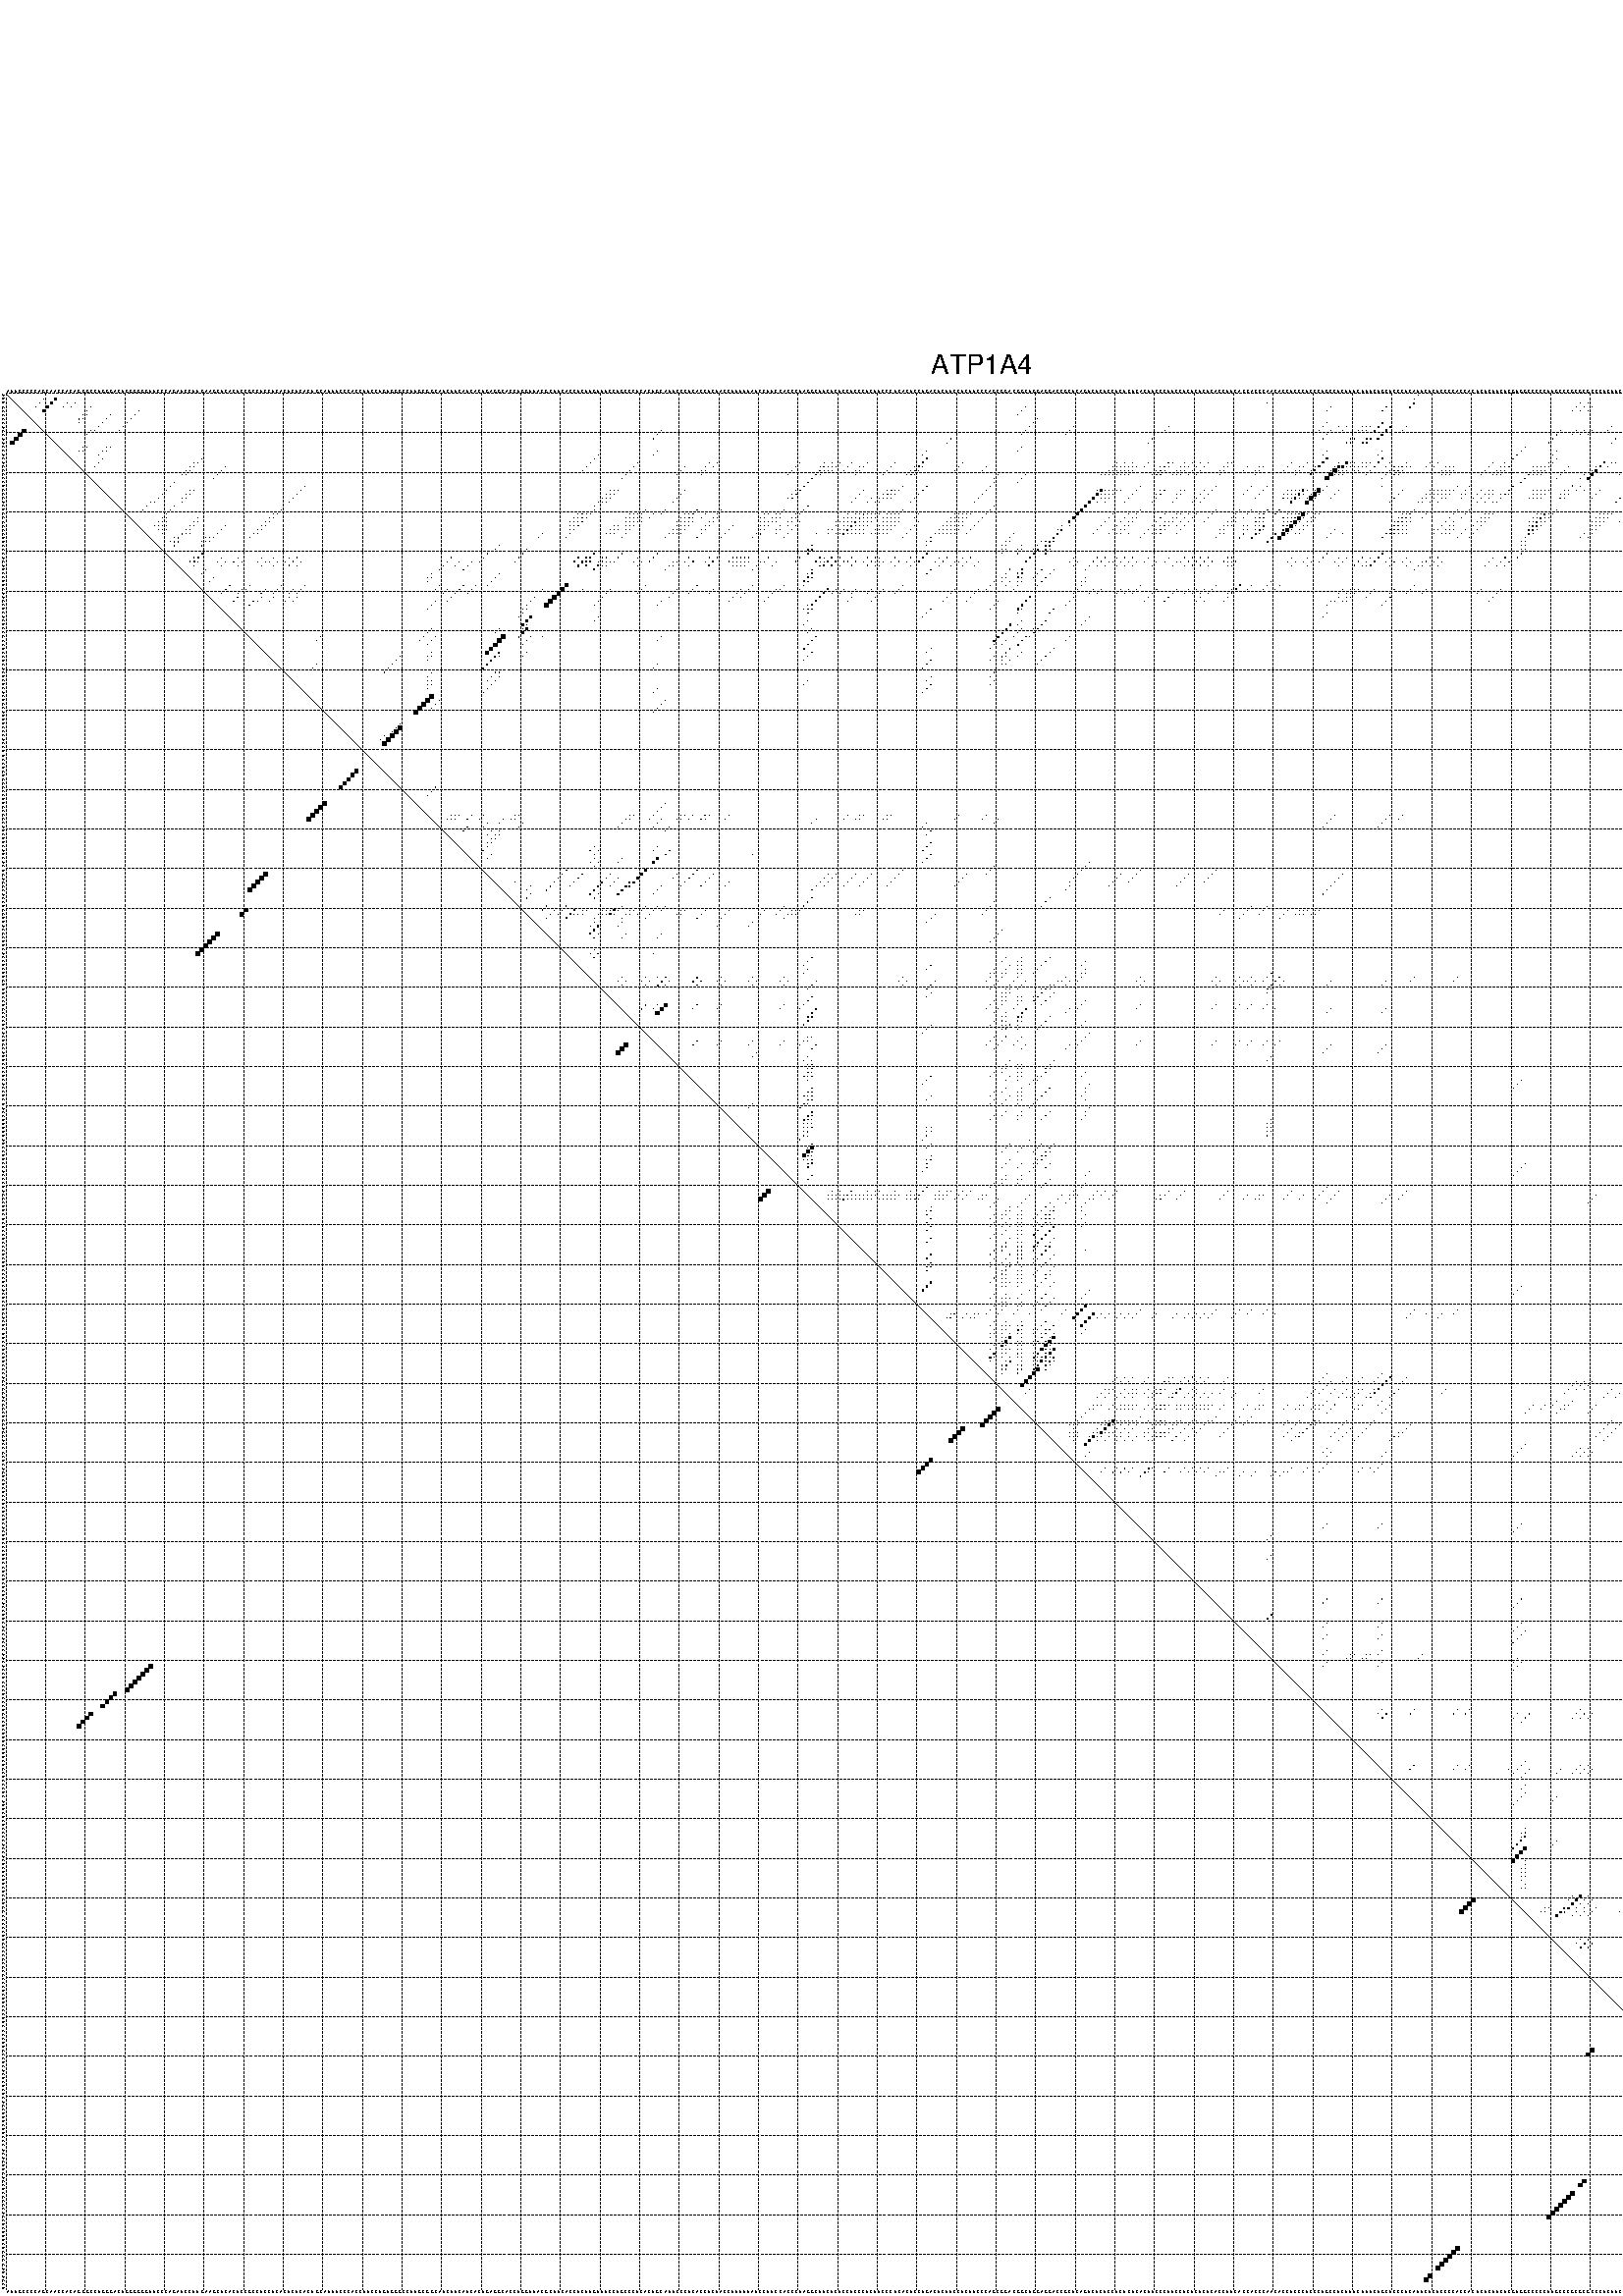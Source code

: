 %!PS-Adobe-3.0 EPSF-3.0
%%BoundingBox: 0 0 700 720
%%DocumentFonts: Helvetica
%%Pages: 1
%%EndComments

% Program options: --noLP 

% This file contains the square roots of probabilities in the form
% i  j  sqrt(p(i,j)) ubox

/DPdict 100 dict def

DPdict begin

%%BeginProlog

/logscale false def
/lpmin 1e-05 log def
/DataVisible  [ true true true true] def
/DataTitles   [ false false false false ] def
/min { 2 copy gt { exch } if pop } bind def
/max { 2 copy lt { exch } if pop } bind def
/box { %size x y box - draws box centered on x,y
   2 index 0.5 mul sub            % x -= 0.5
   exch 2 index 0.5 mul sub exch  % y -= 0.5
   3 -1 roll dup rectfill
} bind def
/ubox {
   logscale {
      log dup add lpmin div 1 exch sub dup 0 lt { pop 0 } if
   } if
   3 1 roll
   exch len exch sub 1 add box
} bind def
/lbox {
   3 1 roll
   len exch sub 1 add box
} bind def
/drawseq { % print sequence along all 4 sides
[ [0.7 -0.3 0 ]
  [0.7 0.7 len add 0]
  [-0.3 len sub -0.4 -90]
  [-0.3 len sub 0.7 len add -90]
] {
   gsave
    aload pop rotate translate
    0 1 len 1 sub {
     dup 0 moveto
     sequence exch 1 getinterval
     show
    } for
   grestore
  } forall
} bind def
/drawgrid{
  gsave
  0.5 dup translate
  0.01 setlinewidth
  len log 0.9 sub cvi 10 exch exp  % grid spacing
  dup 1 gt {
     dup dup 20 div dup 2 array astore exch 40 div setdash
  } { [0.3 0.7] 0.1 setdash } ifelse
  0 exch len {
     dup dup
     0 moveto
     len lineto
     dup
     len exch sub 0 exch moveto
     len exch len exch sub lineto
     stroke
  } for
  [] 0 setdash
  0.04 setlinewidth
  currentdict /cutpoint known {
    cutpoint 1 sub
    dup dup -1 moveto len 1 add lineto
    len exch sub dup
    -1 exch moveto len 1 add exch lineto
    stroke
  } if
  % draw diagonal
  0 len moveto len 0 lineto stroke
  grestore
} bind def
/drawTitle {
  currentdict /DPtitle known {
    % center title text
    /Helvetica findfont 10 scalefont setfont
    360 705 moveto DPtitle dup stringwidth pop 2 div neg 0 rmoveto show
  } if
} bind def
/prepareCoords {
  0 1 3 {
    % check whether we want to display current data
    dup DataVisible exch get
    {
      % check whether we've actually got some data
      DataSource exch get dup currentdict exch known {
        % data source s_j is present, so find length of array
        currentdict exch get length 
      } { pop 0 } ifelse
    } if
  } for
  exch dup 5 -1 roll add 4 -1 roll dup 5 1 roll 4 -1 roll add max
  len add 3 add 700 exch div dup scale
  exch 1 add exch 1 add translate
} bind def
/utri{ % i j prob utri
  gsave
  0.5 dup translate
  1 min 2 div
  0.85 mul 0.15 add 0.95  0.33
  3 1 roll % prepare hsb color
  sethsbcolor
  % now produce the coordinates for lines
  exch 1 sub dup len exch sub dup 4 -1 roll dup 3 1 roll dup len exch sub
  moveto lineto lineto closepath fill
  grestore
} bind def
/uUDmotif{ % i j uUDmotif
  gsave
  0.5 dup translate
  1 min 2 div
  0.85 mul 0.15 add 0.95 0.6
  3 1 roll % prepare hsb color
  sethsbcolor
  % now produce the coordinates for lines
  exch 1 sub dup len exch sub dup 4 -1 roll dup 3 1 roll dup len exch sub
  moveto lineto lineto closepath fill
  grestore
} bind def
/lUDmotif{ % i j lUDmotif
  gsave
  0.5 dup translate
  1 min 2 div
  0.85 mul 0.15 add 0.95 0.6
  3 1 roll % prepare hsb color
  sethsbcolor
  % now produce the coordinates for lines
  dup len exch sub dup 4 -1 roll 1 sub dup 3 1 roll dup len exch sub
  moveto lineto lineto closepath fill
  grestore
} bind def
/uHmotif{ % i j uHmotif
  gsave
  0.5 dup translate
  1 min 2 div
  0.85 mul 0.15 add 0.95  0.99
  3 1 roll % prepare hsb color
  sethsbcolor
  % now produce the coordinates for lines
  exch 1 sub dup len exch sub dup 4 -1 roll dup 3 1 roll dup len exch sub
  moveto lineto lineto closepath fill
  grestore
} bind def
/lHmotif{ % i j lHmotif
  gsave
  0.5 dup translate
  1 min 2 div
  0.85 mul 0.15 add 0.95  0.99
  3 1 roll % prepare hsb color
  sethsbcolor
  % now produce the coordinates for lines
  dup len exch sub dup 4 -1 roll 1 sub dup 3 1 roll dup len exch sub
  moveto lineto lineto closepath fill
  grestore
} bind def
/uImotif{ % i j k l uImotif
  gsave
  0.5 dup translate
  1 min 2 div
  0.85 mul 0.15 add 0.95  0.99
  3 1 roll % prepare hsb color
  sethsbcolor
  % now produce the coordinates for lines
  1 sub dup 5 1 roll exch len exch sub dup 5 1 roll 3 -1 roll dup
  5 1 roll exch 4 1 roll 3 1 roll exch 1 sub len exch sub dup 3 1 roll
  moveto lineto lineto lineto closepath fill
  grestore
} bind def
/lImotif{ % i j k l lImotif
  gsave
  0.5 dup translate
  1 min 2 div
  0.85 mul 0.15 add 0.95  0.99
  3 1 roll % prepare hsb color
  sethsbcolor
  % now produce the coordinates for lines
  4 -1 roll 1 sub dup 5 1 roll exch 1 sub len exch sub dup 3 -1 roll exch
  5 -1 roll len exch sub dup 6 -1 roll dup 3 1 roll 7 4 roll
  moveto lineto lineto lineto closepath fill
  grestore
} bind def
/drawDataSquareBottom { % x v n dataSquareBottom draw box
  len add 2 add exch lbox
} bind def
/drawDataSquareTop { % x v n dataSquareBottom draw box
  neg 1 sub exch lbox
} bind def
/drawDataSquareLeft { % y v n dataSquareBottom draw box
  neg 1 sub 3 1 roll lbox
} bind def
/drawDataSquareRight { % y v n dataSquareBottom draw box
  % use size x y box to draw box
  2 add len add 3 1 roll lbox
} bind def
/drawDataSquareBottomHSB { % x v h s b n dataSquareBottomHSB draw box
  % use size x y box to draw box
  len add 2 add 5 1 roll sethsbcolor lbox
} bind def
/drawDataSquareTopHSB { % x v h s b n dataSquareBottomHSB draw box
  % use size x y box to draw box
  neg 1 sub 5 1 roll sethsbcolor lbox
} bind def
/drawDataSquareLeftHSB { % x v h s b n dataSquareLeftHSB draw box
  % use size x y box to draw box
  neg 1 sub 6 1 roll sethsbcolor lbox
} bind def
/drawDataSquareRightHSB { % x v h s b n dataSquareLeftHSB draw box
  % use size x y box to draw box
  2 add len add 6 1 roll sethsbcolor lbox
} bind def
/drawDataTitleBottom {
  /Helvetica findfont 0.95 scalefont setfont
  0 -1.4 3 -1 roll sub moveto 
  dup stringwidth pop neg 0 rmoveto   
  show
} bind def
/drawDataTitleTop {
  /Helvetica findfont 0.95 scalefont setfont
  0 len 1.6 add 3 -1 roll add moveto 
  dup stringwidth pop neg 0 rmoveto   
  show
} bind def
/drawDataTitleLeft {
  /Helvetica findfont 0.95 scalefont setfont
  neg 1.4 sub len 1 add moveto 
  dup stringwidth pop 0 exch rmoveto -90 rotate
  show 90 rotate
} bind def
/drawDataTitleRight {
  /Helvetica findfont 0.95 scalefont setfont
  1.6 add len add len 1 add moveto 
  dup stringwidth pop 0 exch rmoveto -90 rotate
  show 90 rotate
} bind def
% do not modify the arrays below unless you know what you're doing!
/DataSource     [ /topData /leftData /bottomData /rightData ] def
/DataDrawBox    [ /drawDataSquareTop  /drawDataSquareLeft /drawDataSquareBottom /drawDataSquareRight] def
/DataDrawBoxHSB [ /drawDataSquareTopHSB /drawDataSquareLeftHSB /drawDataSquareBottomHSB /drawDataSquareRightHSB ] def
/DataDrawTitle  [ /drawDataTitleTop /drawDataTitleLeft /drawDataTitleBottom /drawDataTitleRight ] def
% this is the logic to parse the auxiliary linear data
% given in arrays topData, leftData, bottomData, and rightData
% See also the Boolean arrays DataVisible and DataTitles that
% are used to control which part of data will be visible
/drawData {
  0 1 3 {
    % check whether we want to display current data
    dup DataVisible exch get
    {
      % check whether we've actually got some data
      dup DataSource exch get dup currentdict exch known {
        % data source s_j is present, so we load the
        % corresponding data array a and loop over all data sets a[i]
        currentdict exch get dup length 1 sub 0 1 3 -1 roll {
          dup dup
          % now on stack: j a i i i
          % load data set, i.e. a[i]
          4 -1 roll         % j i i i a
          dup 3 -1 roll get dup % j i i a a[i] a[i]
          % 1. check whether we need to process data set title
          6 -1 roll dup 7 1 roll DataTitles exch get {
            % get current title drawing function key
            6 -1 roll dup 7 1 roll DataDrawTitle exch get
            % now on stack: ... j i i a a[i] a[i] title_draw_key
            % get current title and execute drawing function
            exch 0 get exch currentdict exch get 5 -1 roll exch exec
          } { % remove unused variables
              pop 3 -1 roll pop
          } ifelse
          % now on stack: ... j i a a[i]
          % 2. process actual data a[k] for 1 <= k < n
          dup length 1 sub 1 exch getinterval { 
            % on stack: j i a a[i][k]
            gsave
            dup length 2 eq { % print black box if two-valued
              % get box drawing function
              4 -1 roll dup 5 1 roll DataDrawBox exch get currentdict exch get exch
              aload pop 5 -1 roll dup 6 1 roll 4 -1 roll exec
            } {
              dup length 5 eq { % print box with hsb color
                % get box drawing function
                4 -1 roll dup 5 1 roll DataDrawBoxHSB exch get currentdict exch get exch
                % on stack: j i a f a[i]
                % load data array and prepare for drawing
                aload pop 8 -1 roll dup 9 1 roll 7 -1 roll exec
              } { pop } ifelse
            } ifelse
            grestore
          } forall
          exch pop 
          % left on stack: j a
        } for
        
      } if
    } if
  } for
} bind def

%%EndProlog

/DPtitle {
  (ATP1A4)
} def

/sequence { (\
AUUGCCCCAGCAACCACAGGGCCUGGGACUGGGGGGUUCCCAGAUCCUUGAAGCUCACUCCGCCUCCUCACUCUCACUGCAUUUCCCACCUUCCUGUGGGCCUUGCGGCAUCUUCAUCACUGAGGCACCUGGUUACGCUUCACCUCUUGUUUCCUGCCCUCACUGCAUUCCCUCACCUCUACCUUUUUAUCCUUCCACCCUAGGCUUCUCUCCUCCCUCUUCCCUCACUCCUGACUCUUCCUCUUCCCAGCGGAC\
GGCUGGAGGACCGCUCAGUCUCUCCUCUCUCACUUCCCUUCCUCUCUCUCACCUUCACCACCCAACACCUCCCUCCCUGCCUCUUUCUUUCUGCUCCCUCAUUCUCUCCCCACCACUCUCUUCUCGUGGCCCCCUUGCCCGCGCGCCCUCUUCCCUUCCCCUUGCCUCACUCUCUCAGCUUUCUUCCCACAGUUGAGCUCGGGCAGCUCUUUCUGGGGAUAGCU\
) } def
/len { sequence length } bind def

% BEGIN linear data array

/topData [
] def

/leftData [
] def

/bottomData [
] def

/rightData [
] def

% END linear data arrays

%Finally, prepare canvas

%draw title
drawTitle

%prepare coordinate system, draw grid and sequence
/Helvetica findfont 0.95 scalefont setfont

%prepare coordinate system
prepareCoords

%draw sequence arround grid
drawseq

%draw grid
drawgrid

%draw auxiliary linear data (if available)
drawData

%data (commands) starts here

%start of quadruplex data

%start of Hmotif data

%start of Imotif data
%start of base pair probability data
1 357 0.025 ubox
1 475 0.039 ubox
2 10 0.013 ubox
2 13 0.494 ubox
2 356 0.024 ubox
2 461 0.013 ubox
2 474 0.037 ubox
2 477 0.234 ubox
3 9 0.023 ubox
3 12 0.593 ubox
3 16 0.006 ubox
3 18 0.007 ubox
3 319 0.003 ubox
3 356 0.207 ubox
3 398 0.01 ubox
3 400 0.019 ubox
3 460 0.018 ubox
3 473 0.008 ubox
3 476 0.306 ubox
4 8 0.028 ubox
4 11 0.608 ubox
4 15 0.007 ubox
4 17 0.008 ubox
4 22 0.1 ubox
4 258 0.006 ubox
4 335 0.006 ubox
4 349 0.067 ubox
4 355 0.23 ubox
4 397 0.015 ubox
4 399 0.028 ubox
4 401 0.013 ubox
4 459 0.02 ubox
4 475 0.314 ubox
4 478 0.133 ubox
5 10 0.607 ubox
5 21 0.1 ubox
5 34 0.007 ubox
5 257 0.006 ubox
5 334 0.006 ubox
5 348 0.062 ubox
5 396 0.015 ubox
5 398 0.027 ubox
5 400 0.013 ubox
5 458 0.02 ubox
5 472 0.005 ubox
5 473 0.577 ubox
5 477 0.13 ubox
6 20 0.099 ubox
6 21 0.014 ubox
6 27 0.023 ubox
6 33 0.007 ubox
6 256 0.005 ubox
6 457 0.02 ubox
6 471 0.005 ubox
6 472 0.579 ubox
6 473 0.01 ubox
7 19 0.099 ubox
7 20 0.016 ubox
7 26 0.026 ubox
7 32 0.007 ubox
7 261 0.005 ubox
7 456 0.02 ubox
7 470 0.005 ubox
7 471 0.579 ubox
7 472 0.01 ubox
8 19 0.018 ubox
8 25 0.026 ubox
8 31 0.007 ubox
8 260 0.006 ubox
8 334 0.004 ubox
8 348 0.229 ubox
8 470 0.579 ubox
8 471 0.01 ubox
9 24 0.026 ubox
9 30 0.007 ubox
9 259 0.006 ubox
9 270 0.004 ubox
9 294 0.004 ubox
9 333 0.004 ubox
9 337 0.003 ubox
9 339 0.007 ubox
9 343 0.03 ubox
9 344 0.008 ubox
9 345 0.005 ubox
9 347 0.236 ubox
9 350 0.431 ubox
9 354 0.004 ubox
9 406 0.004 ubox
9 411 0.004 ubox
9 454 0.019 ubox
9 463 0.029 ubox
9 469 0.571 ubox
9 479 0.083 ubox
10 22 0.006 ubox
10 23 0.026 ubox
10 29 0.007 ubox
10 166 0.016 ubox
10 258 0.006 ubox
10 269 0.004 ubox
10 293 0.004 ubox
10 332 0.004 ubox
10 335 0.017 ubox
10 338 0.007 ubox
10 342 0.031 ubox
10 343 0.007 ubox
10 344 0.005 ubox
10 346 0.235 ubox
10 349 0.463 ubox
10 353 0.004 ubox
10 393 0.029 ubox
10 397 0.008 ubox
10 399 0.006 ubox
10 401 0.008 ubox
10 405 0.004 ubox
10 410 0.005 ubox
10 420 0.01 ubox
10 453 0.019 ubox
10 462 0.041 ubox
10 464 0.004 ubox
10 468 0.561 ubox
10 478 0.092 ubox
11 21 0.008 ubox
11 165 0.017 ubox
11 257 0.006 ubox
11 268 0.004 ubox
11 334 0.017 ubox
11 348 0.464 ubox
11 392 0.029 ubox
11 396 0.008 ubox
11 398 0.006 ubox
11 400 0.008 ubox
11 419 0.01 ubox
11 452 0.019 ubox
11 461 0.043 ubox
11 477 0.092 ubox
12 164 0.016 ubox
12 239 0.005 ubox
12 290 0.005 ubox
12 333 0.016 ubox
12 340 0.022 ubox
12 341 0.022 ubox
12 344 0.133 ubox
12 345 0.103 ubox
12 347 0.444 ubox
12 391 0.028 ubox
12 407 0.008 ubox
12 412 0.008 ubox
12 418 0.01 ubox
12 466 0.284 ubox
12 467 0.269 ubox
13 238 0.006 ubox
13 289 0.005 ubox
13 339 0.024 ubox
13 340 0.025 ubox
13 343 0.145 ubox
13 344 0.121 ubox
13 390 0.025 ubox
13 406 0.008 ubox
13 411 0.008 ubox
13 417 0.009 ubox
13 465 0.255 ubox
13 466 0.239 ubox
14 20 0.029 ubox
14 21 0.031 ubox
14 26 0.004 ubox
14 27 0.007 ubox
14 257 0.005 ubox
14 384 0.034 ubox
14 472 0.004 ubox
14 473 0.003 ubox
15 19 0.031 ubox
15 20 0.031 ubox
15 25 0.004 ubox
15 26 0.007 ubox
15 165 0.009 ubox
15 233 0.005 ubox
15 256 0.005 ubox
15 334 0.008 ubox
15 348 0.025 ubox
15 383 0.034 ubox
15 392 0.006 ubox
15 419 0.008 ubox
15 470 0.003 ubox
15 471 0.004 ubox
16 24 0.004 ubox
16 150 0.003 ubox
16 164 0.009 ubox
16 232 0.004 ubox
16 333 0.008 ubox
16 347 0.025 ubox
16 382 0.034 ubox
16 391 0.006 ubox
16 418 0.008 ubox
17 25 0.008 ubox
17 50 0.003 ubox
17 149 0.004 ubox
17 233 0.134 ubox
17 334 0.33 ubox
17 348 0.114 ubox
17 381 0.034 ubox
17 392 0.006 ubox
17 419 0.01 ubox
17 470 0.005 ubox
18 24 0.008 ubox
18 48 0.006 ubox
18 49 0.003 ubox
18 148 0.003 ubox
18 160 0.035 ubox
18 178 0.004 ubox
18 180 0.003 ubox
18 201 0.004 ubox
18 207 0.004 ubox
18 209 0.038 ubox
18 211 0.011 ubox
18 214 0.013 ubox
18 218 0.012 ubox
18 225 0.016 ubox
18 232 0.135 ubox
18 242 0.004 ubox
18 281 0.061 ubox
18 283 0.079 ubox
18 285 0.083 ubox
18 289 0.003 ubox
18 294 0.067 ubox
18 295 0.008 ubox
18 298 0.012 ubox
18 300 0.008 ubox
18 302 0.005 ubox
18 304 0.005 ubox
18 309 0.009 ubox
18 310 0.003 ubox
18 325 0.011 ubox
18 329 0.018 ubox
18 333 0.331 ubox
18 337 0.049 ubox
18 339 0.47 ubox
18 340 0.062 ubox
18 341 0.06 ubox
18 343 0.036 ubox
18 344 0.01 ubox
18 345 0.011 ubox
18 347 0.114 ubox
18 350 0.007 ubox
18 354 0.039 ubox
18 360 0.004 ubox
18 362 0.004 ubox
18 376 0.005 ubox
18 379 0.013 ubox
18 390 0.025 ubox
18 391 0.006 ubox
18 404 0.349 ubox
18 406 0.006 ubox
18 407 0.003 ubox
18 411 0.015 ubox
18 417 0.041 ubox
18 418 0.009 ubox
18 463 0.022 ubox
18 465 0.148 ubox
18 466 0.007 ubox
18 467 0.005 ubox
18 469 0.005 ubox
18 479 0.01 ubox
19 23 0.008 ubox
19 47 0.007 ubox
19 48 0.003 ubox
19 56 0.004 ubox
19 147 0.003 ubox
19 159 0.037 ubox
19 172 0.003 ubox
19 177 0.004 ubox
19 179 0.003 ubox
19 200 0.005 ubox
19 206 0.004 ubox
19 207 0.051 ubox
19 208 0.04 ubox
19 209 0.004 ubox
19 210 0.011 ubox
19 213 0.014 ubox
19 216 0.004 ubox
19 217 0.013 ubox
19 224 0.017 ubox
19 230 0.011 ubox
19 231 0.135 ubox
19 232 0.004 ubox
19 241 0.004 ubox
19 248 0.004 ubox
19 280 0.066 ubox
19 281 0.059 ubox
19 282 0.084 ubox
19 283 0.018 ubox
19 284 0.089 ubox
19 285 0.006 ubox
19 286 0.015 ubox
19 288 0.003 ubox
19 292 0.005 ubox
19 293 0.072 ubox
19 294 0.008 ubox
19 297 0.013 ubox
19 298 0.005 ubox
19 299 0.008 ubox
19 301 0.005 ubox
19 303 0.005 ubox
19 308 0.01 ubox
19 309 0.004 ubox
19 314 0.005 ubox
19 317 0.003 ubox
19 318 0.012 ubox
19 324 0.011 ubox
19 327 0.004 ubox
19 328 0.019 ubox
19 331 0.006 ubox
19 332 0.332 ubox
19 336 0.046 ubox
19 337 0.585 ubox
19 338 0.491 ubox
19 339 0.029 ubox
19 340 0.028 ubox
19 341 0.007 ubox
19 342 0.034 ubox
19 343 0.005 ubox
19 344 0.005 ubox
19 346 0.105 ubox
19 349 0.007 ubox
19 351 0.012 ubox
19 352 0.009 ubox
19 353 0.041 ubox
19 354 0.003 ubox
19 355 0.004 ubox
19 359 0.004 ubox
19 361 0.004 ubox
19 364 0.004 ubox
19 365 0.026 ubox
19 366 0.04 ubox
19 375 0.005 ubox
19 378 0.013 ubox
19 379 0.007 ubox
19 380 0.009 ubox
19 386 0.004 ubox
19 387 0.094 ubox
19 388 0.016 ubox
19 389 0.029 ubox
19 390 0.005 ubox
19 395 0.059 ubox
19 402 0.016 ubox
19 403 0.374 ubox
19 405 0.004 ubox
19 410 0.016 ubox
19 415 0.012 ubox
19 416 0.047 ubox
19 417 0.007 ubox
19 422 0.007 ubox
19 462 0.022 ubox
19 464 0.153 ubox
19 465 0.007 ubox
19 468 0.005 ubox
19 478 0.011 ubox
20 46 0.007 ubox
20 47 0.003 ubox
20 55 0.004 ubox
20 146 0.003 ubox
20 158 0.037 ubox
20 171 0.003 ubox
20 176 0.004 ubox
20 177 0.004 ubox
20 199 0.005 ubox
20 206 0.074 ubox
20 207 0.028 ubox
20 208 0.004 ubox
20 209 0.006 ubox
20 212 0.014 ubox
20 215 0.004 ubox
20 216 0.013 ubox
20 223 0.017 ubox
20 229 0.013 ubox
20 230 0.135 ubox
20 231 0.005 ubox
20 240 0.004 ubox
20 247 0.004 ubox
20 279 0.065 ubox
20 280 0.074 ubox
20 281 0.075 ubox
20 282 0.022 ubox
20 283 0.088 ubox
20 284 0.007 ubox
20 285 0.015 ubox
20 291 0.005 ubox
20 292 0.072 ubox
20 293 0.008 ubox
20 296 0.013 ubox
20 297 0.006 ubox
20 298 0.007 ubox
20 300 0.005 ubox
20 302 0.005 ubox
20 307 0.01 ubox
20 308 0.004 ubox
20 313 0.005 ubox
20 316 0.003 ubox
20 317 0.011 ubox
20 323 0.011 ubox
20 326 0.004 ubox
20 327 0.019 ubox
20 330 0.007 ubox
20 331 0.331 ubox
20 335 0.039 ubox
20 336 0.791 ubox
20 337 0.088 ubox
20 338 0.019 ubox
20 339 0.007 ubox
20 341 0.006 ubox
20 342 0.003 ubox
20 345 0.019 ubox
20 350 0.012 ubox
20 351 0.008 ubox
20 352 0.041 ubox
20 353 0.004 ubox
20 363 0.004 ubox
20 364 0.026 ubox
20 365 0.04 ubox
20 366 0.005 ubox
20 374 0.005 ubox
20 377 0.006 ubox
20 378 0.007 ubox
20 379 0.009 ubox
20 386 0.095 ubox
20 387 0.015 ubox
20 388 0.028 ubox
20 389 0.006 ubox
20 394 0.059 ubox
20 401 0.016 ubox
20 402 0.374 ubox
20 409 0.016 ubox
20 414 0.012 ubox
20 415 0.047 ubox
20 416 0.007 ubox
20 421 0.007 ubox
20 463 0.152 ubox
20 464 0.007 ubox
20 479 0.006 ubox
21 45 0.006 ubox
21 46 0.003 ubox
21 54 0.004 ubox
21 157 0.037 ubox
21 170 0.003 ubox
21 176 0.004 ubox
21 198 0.005 ubox
21 205 0.126 ubox
21 206 0.004 ubox
21 215 0.009 ubox
21 222 0.016 ubox
21 228 0.068 ubox
21 229 0.108 ubox
21 230 0.005 ubox
21 251 0.007 ubox
21 258 0.008 ubox
21 277 0.003 ubox
21 278 0.063 ubox
21 279 0.074 ubox
21 280 0.075 ubox
21 281 0.02 ubox
21 282 0.088 ubox
21 283 0.005 ubox
21 284 0.015 ubox
21 290 0.004 ubox
21 291 0.071 ubox
21 292 0.008 ubox
21 295 0.008 ubox
21 296 0.006 ubox
21 297 0.007 ubox
21 299 0.005 ubox
21 301 0.005 ubox
21 307 0.004 ubox
21 316 0.011 ubox
21 326 0.016 ubox
21 330 0.319 ubox
21 335 0.793 ubox
21 336 0.077 ubox
21 337 0.01 ubox
21 338 0.007 ubox
21 344 0.005 ubox
21 349 0.014 ubox
21 351 0.039 ubox
21 352 0.003 ubox
21 363 0.026 ubox
21 364 0.04 ubox
21 365 0.005 ubox
21 373 0.005 ubox
21 376 0.004 ubox
21 377 0.006 ubox
21 378 0.009 ubox
21 385 0.095 ubox
21 386 0.014 ubox
21 387 0.028 ubox
21 388 0.005 ubox
21 393 0.059 ubox
21 399 0.018 ubox
21 401 0.374 ubox
21 408 0.015 ubox
21 413 0.012 ubox
21 414 0.047 ubox
21 415 0.007 ubox
21 420 0.007 ubox
21 462 0.152 ubox
21 478 0.006 ubox
22 53 0.004 ubox
22 156 0.037 ubox
22 204 0.133 ubox
22 250 0.005 ubox
22 257 0.008 ubox
22 334 0.794 ubox
22 348 0.015 ubox
22 384 0.093 ubox
22 392 0.059 ubox
22 398 0.019 ubox
22 400 0.373 ubox
22 419 0.007 ubox
22 461 0.151 ubox
22 477 0.006 ubox
23 43 0.013 ubox
23 203 0.133 ubox
23 250 0.03 ubox
23 256 0.008 ubox
23 383 0.088 ubox
23 461 0.011 ubox
23 477 0.005 ubox
24 42 0.013 ubox
24 76 0.007 ubox
24 202 0.132 ubox
24 227 0.011 ubox
24 233 0.014 ubox
24 249 0.032 ubox
24 287 0.016 ubox
24 306 0.005 ubox
24 315 0.004 ubox
24 319 0.016 ubox
24 334 0.007 ubox
24 348 0.003 ubox
24 367 0.02 ubox
24 370 0.009 ubox
24 381 0.038 ubox
24 396 0.211 ubox
24 398 0.06 ubox
24 460 0.012 ubox
24 476 0.005 ubox
25 41 0.013 ubox
25 47 0.011 ubox
25 48 0.051 ubox
25 75 0.008 ubox
25 153 0.015 ubox
25 154 0.021 ubox
25 155 0.01 ubox
25 172 0.018 ubox
25 200 0.031 ubox
25 201 0.129 ubox
25 217 0.019 ubox
25 223 0.038 ubox
25 224 0.189 ubox
25 225 0.006 ubox
25 226 0.01 ubox
25 232 0.036 ubox
25 248 0.034 ubox
25 276 0.003 ubox
25 277 0.368 ubox
25 278 0.029 ubox
25 279 0.01 ubox
25 280 0.022 ubox
25 281 0.005 ubox
25 282 0.004 ubox
25 286 0.016 ubox
25 292 0.003 ubox
25 293 0.014 ubox
25 297 0.004 ubox
25 298 0.006 ubox
25 303 0.006 ubox
25 305 0.006 ubox
25 314 0.004 ubox
25 318 0.017 ubox
25 324 0.024 ubox
25 325 0.025 ubox
25 326 0.019 ubox
25 327 0.017 ubox
25 328 0.289 ubox
25 329 0.01 ubox
25 331 0.022 ubox
25 332 0.802 ubox
25 333 0.023 ubox
25 337 0.004 ubox
25 353 0.013 ubox
25 360 0.01 ubox
25 361 0.063 ubox
25 362 0.006 ubox
25 363 0.009 ubox
25 364 0.005 ubox
25 365 0.023 ubox
25 366 0.021 ubox
25 369 0.01 ubox
25 373 0.004 ubox
25 375 0.038 ubox
25 376 0.003 ubox
25 380 0.039 ubox
25 386 0.003 ubox
25 387 0.007 ubox
25 388 0.01 ubox
25 389 0.051 ubox
25 390 0.005 ubox
25 394 0.003 ubox
25 395 0.22 ubox
25 397 0.051 ubox
25 399 0.005 ubox
25 403 0.008 ubox
25 410 0.049 ubox
25 415 0.006 ubox
25 416 0.006 ubox
26 40 0.012 ubox
26 46 0.011 ubox
26 47 0.058 ubox
26 74 0.008 ubox
26 152 0.014 ubox
26 153 0.02 ubox
26 154 0.011 ubox
26 171 0.018 ubox
26 199 0.032 ubox
26 200 0.128 ubox
26 216 0.019 ubox
26 222 0.039 ubox
26 223 0.189 ubox
26 224 0.008 ubox
26 225 0.009 ubox
26 231 0.039 ubox
26 247 0.034 ubox
26 276 0.372 ubox
26 277 0.032 ubox
26 278 0.005 ubox
26 279 0.022 ubox
26 280 0.006 ubox
26 285 0.013 ubox
26 291 0.003 ubox
26 292 0.014 ubox
26 296 0.004 ubox
26 297 0.007 ubox
26 302 0.006 ubox
26 304 0.005 ubox
26 313 0.003 ubox
26 317 0.017 ubox
26 323 0.023 ubox
26 324 0.028 ubox
26 325 0.014 ubox
26 326 0.016 ubox
26 327 0.289 ubox
26 328 0.01 ubox
26 330 0.021 ubox
26 331 0.803 ubox
26 332 0.025 ubox
26 336 0.005 ubox
26 352 0.013 ubox
26 359 0.01 ubox
26 360 0.063 ubox
26 361 0.006 ubox
26 362 0.009 ubox
26 363 0.005 ubox
26 364 0.023 ubox
26 365 0.021 ubox
26 368 0.01 ubox
26 369 0.004 ubox
26 372 0.004 ubox
26 374 0.039 ubox
26 375 0.004 ubox
26 376 0.004 ubox
26 378 0.005 ubox
26 379 0.037 ubox
26 380 0.004 ubox
26 386 0.007 ubox
26 387 0.011 ubox
26 388 0.051 ubox
26 389 0.005 ubox
26 393 0.003 ubox
26 394 0.22 ubox
26 395 0.049 ubox
26 402 0.008 ubox
26 409 0.049 ubox
26 414 0.006 ubox
26 415 0.006 ubox
27 39 0.012 ubox
27 45 0.009 ubox
27 46 0.059 ubox
27 73 0.008 ubox
27 151 0.015 ubox
27 152 0.019 ubox
27 153 0.011 ubox
27 170 0.018 ubox
27 198 0.032 ubox
27 199 0.128 ubox
27 215 0.019 ubox
27 219 0.003 ubox
27 221 0.039 ubox
27 222 0.189 ubox
27 223 0.007 ubox
27 224 0.009 ubox
27 230 0.039 ubox
27 246 0.034 ubox
27 275 0.376 ubox
27 277 0.005 ubox
27 278 0.005 ubox
27 279 0.005 ubox
27 284 0.011 ubox
27 291 0.014 ubox
27 296 0.007 ubox
27 301 0.006 ubox
27 303 0.005 ubox
27 316 0.017 ubox
27 323 0.028 ubox
27 324 0.015 ubox
27 325 0.011 ubox
27 326 0.288 ubox
27 327 0.01 ubox
27 329 0.02 ubox
27 330 0.803 ubox
27 331 0.025 ubox
27 335 0.005 ubox
27 351 0.013 ubox
27 358 0.01 ubox
27 359 0.064 ubox
27 361 0.01 ubox
27 363 0.023 ubox
27 364 0.019 ubox
27 368 0.004 ubox
27 371 0.004 ubox
27 373 0.04 ubox
27 375 0.004 ubox
27 378 0.037 ubox
27 385 0.006 ubox
27 386 0.01 ubox
27 387 0.047 ubox
27 388 0.005 ubox
27 393 0.219 ubox
27 394 0.049 ubox
27 401 0.007 ubox
27 408 0.049 ubox
27 413 0.006 ubox
27 414 0.006 ubox
28 37 0.009 ubox
28 38 0.009 ubox
28 45 0.059 ubox
28 72 0.008 ubox
28 150 0.016 ubox
28 151 0.017 ubox
28 152 0.01 ubox
28 169 0.018 ubox
28 214 0.018 ubox
28 218 0.003 ubox
28 220 0.051 ubox
28 221 0.18 ubox
28 229 0.039 ubox
28 245 0.032 ubox
28 274 0.377 ubox
28 276 0.004 ubox
28 278 0.004 ubox
28 283 0.01 ubox
28 290 0.012 ubox
28 295 0.007 ubox
28 300 0.006 ubox
28 302 0.005 ubox
28 325 0.275 ubox
28 329 0.765 ubox
28 350 0.012 ubox
28 357 0.011 ubox
28 358 0.063 ubox
28 360 0.011 ubox
28 362 0.023 ubox
28 372 0.039 ubox
28 374 0.004 ubox
28 376 0.004 ubox
28 377 0.035 ubox
28 407 0.047 ubox
28 412 0.006 ubox
29 36 0.012 ubox
29 43 0.14 ubox
29 149 0.017 ubox
29 203 0.038 ubox
29 250 0.034 ubox
29 273 0.378 ubox
30 35 0.012 ubox
30 42 0.141 ubox
30 70 0.01 ubox
30 149 0.011 ubox
30 162 0.025 ubox
30 167 0.016 ubox
30 175 0.038 ubox
30 181 0.004 ubox
30 197 0.113 ubox
30 202 0.039 ubox
30 227 0.071 ubox
30 249 0.034 ubox
30 272 0.378 ubox
30 287 0.006 ubox
30 306 0.004 ubox
30 312 0.006 ubox
30 315 0.012 ubox
30 319 0.129 ubox
30 322 0.154 ubox
30 356 0.069 ubox
30 367 0.038 ubox
30 370 0.043 ubox
30 392 0.008 ubox
31 41 0.141 ubox
31 68 0.005 ubox
31 69 0.011 ubox
31 145 0.004 ubox
31 146 0.007 ubox
31 147 0.012 ubox
31 148 0.016 ubox
31 158 0.013 ubox
31 159 0.018 ubox
31 160 0.004 ubox
31 161 0.028 ubox
31 164 0.003 ubox
31 166 0.016 ubox
31 172 0.011 ubox
31 173 0.006 ubox
31 174 0.042 ubox
31 177 0.006 ubox
31 180 0.004 ubox
31 192 0.004 ubox
31 193 0.006 ubox
31 195 0.023 ubox
31 196 0.117 ubox
31 200 0.006 ubox
31 201 0.039 ubox
31 213 0.016 ubox
31 215 0.006 ubox
31 216 0.014 ubox
31 217 0.195 ubox
31 218 0.08 ubox
31 219 0.055 ubox
31 220 0.076 ubox
31 221 0.004 ubox
31 223 0.005 ubox
31 224 0.022 ubox
31 225 0.005 ubox
31 226 0.077 ubox
31 231 0.003 ubox
31 240 0.004 ubox
31 241 0.009 ubox
31 242 0.02 ubox
31 243 0.012 ubox
31 244 0.008 ubox
31 248 0.034 ubox
31 271 0.378 ubox
31 280 0.008 ubox
31 284 0.004 ubox
31 286 0.006 ubox
31 293 0.01 ubox
31 296 0.007 ubox
31 297 0.011 ubox
31 299 0.004 ubox
31 301 0.005 ubox
31 305 0.004 ubox
31 311 0.006 ubox
31 314 0.013 ubox
31 317 0.004 ubox
31 318 0.133 ubox
31 321 0.159 ubox
31 324 0.031 ubox
31 325 0.013 ubox
31 326 0.033 ubox
31 327 0.105 ubox
31 328 0.791 ubox
31 329 0.019 ubox
31 331 0.007 ubox
31 332 0.011 ubox
31 353 0.004 ubox
31 354 0.02 ubox
31 355 0.071 ubox
31 359 0.01 ubox
31 366 0.042 ubox
31 369 0.044 ubox
31 374 0.012 ubox
31 375 0.005 ubox
31 376 0.004 ubox
31 387 0.004 ubox
31 388 0.017 ubox
31 389 0.18 ubox
31 390 0.121 ubox
31 391 0.013 ubox
31 403 0.008 ubox
31 404 0.016 ubox
31 405 0.013 ubox
31 406 0.035 ubox
31 410 0.005 ubox
32 40 0.141 ubox
32 41 0.01 ubox
32 49 0.009 ubox
32 67 0.009 ubox
32 68 0.008 ubox
32 144 0.004 ubox
32 145 0.007 ubox
32 146 0.012 ubox
32 147 0.018 ubox
32 157 0.013 ubox
32 158 0.018 ubox
32 159 0.006 ubox
32 160 0.028 ubox
32 161 0.041 ubox
32 163 0.003 ubox
32 171 0.011 ubox
32 172 0.009 ubox
32 173 0.042 ubox
32 174 0.012 ubox
32 176 0.006 ubox
32 179 0.004 ubox
32 180 0.005 ubox
32 191 0.004 ubox
32 192 0.007 ubox
32 194 0.023 ubox
32 195 0.117 ubox
32 196 0.004 ubox
32 199 0.006 ubox
32 200 0.039 ubox
32 212 0.016 ubox
32 213 0.004 ubox
32 214 0.007 ubox
32 215 0.014 ubox
32 216 0.195 ubox
32 217 0.083 ubox
32 218 0.053 ubox
32 219 0.082 ubox
32 220 0.005 ubox
32 222 0.004 ubox
32 223 0.022 ubox
32 224 0.008 ubox
32 225 0.077 ubox
32 226 0.025 ubox
32 230 0.003 ubox
32 239 0.004 ubox
32 240 0.008 ubox
32 241 0.02 ubox
32 242 0.012 ubox
32 243 0.008 ubox
32 247 0.034 ubox
32 270 0.378 ubox
32 279 0.008 ubox
32 283 0.004 ubox
32 285 0.005 ubox
32 286 0.003 ubox
32 292 0.01 ubox
32 295 0.007 ubox
32 296 0.011 ubox
32 298 0.004 ubox
32 300 0.005 ubox
32 304 0.003 ubox
32 310 0.006 ubox
32 311 0.007 ubox
32 313 0.013 ubox
32 316 0.004 ubox
32 317 0.133 ubox
32 318 0.07 ubox
32 323 0.03 ubox
32 324 0.017 ubox
32 325 0.031 ubox
32 326 0.105 ubox
32 327 0.793 ubox
32 328 0.031 ubox
32 330 0.007 ubox
32 331 0.011 ubox
32 352 0.003 ubox
32 353 0.044 ubox
32 354 0.06 ubox
32 355 0.016 ubox
32 358 0.005 ubox
32 365 0.042 ubox
32 368 0.044 ubox
32 373 0.013 ubox
32 374 0.004 ubox
32 375 0.005 ubox
32 386 0.004 ubox
32 387 0.017 ubox
32 388 0.18 ubox
32 389 0.131 ubox
32 390 0.013 ubox
32 402 0.008 ubox
32 403 0.017 ubox
32 404 0.013 ubox
32 405 0.037 ubox
32 409 0.005 ubox
33 39 0.141 ubox
33 40 0.011 ubox
33 41 0.011 ubox
33 48 0.037 ubox
33 49 0.004 ubox
33 66 0.009 ubox
33 67 0.008 ubox
33 143 0.004 ubox
33 144 0.007 ubox
33 145 0.012 ubox
33 146 0.018 ubox
33 157 0.018 ubox
33 158 0.006 ubox
33 159 0.028 ubox
33 160 0.044 ubox
33 161 0.005 ubox
33 170 0.011 ubox
33 171 0.009 ubox
33 172 0.042 ubox
33 173 0.013 ubox
33 174 0.005 ubox
33 178 0.004 ubox
33 179 0.008 ubox
33 191 0.007 ubox
33 192 0.004 ubox
33 193 0.034 ubox
33 194 0.111 ubox
33 195 0.004 ubox
33 198 0.006 ubox
33 199 0.039 ubox
33 201 0.007 ubox
33 210 0.003 ubox
33 211 0.016 ubox
33 212 0.004 ubox
33 213 0.008 ubox
33 214 0.014 ubox
33 215 0.195 ubox
33 216 0.083 ubox
33 217 0.053 ubox
33 218 0.082 ubox
33 219 0.006 ubox
33 222 0.022 ubox
33 223 0.008 ubox
33 224 0.077 ubox
33 225 0.026 ubox
33 226 0.004 ubox
33 231 0.004 ubox
33 238 0.005 ubox
33 239 0.007 ubox
33 240 0.02 ubox
33 241 0.012 ubox
33 242 0.008 ubox
33 246 0.034 ubox
33 269 0.378 ubox
33 278 0.007 ubox
33 282 0.004 ubox
33 284 0.005 ubox
33 285 0.003 ubox
33 291 0.01 ubox
33 293 0.003 ubox
33 294 0.01 ubox
33 295 0.009 ubox
33 297 0.004 ubox
33 299 0.005 ubox
33 303 0.003 ubox
33 309 0.006 ubox
33 310 0.008 ubox
33 311 0.006 ubox
33 316 0.132 ubox
33 317 0.07 ubox
33 318 0.013 ubox
33 323 0.017 ubox
33 324 0.032 ubox
33 325 0.104 ubox
33 326 0.793 ubox
33 327 0.031 ubox
33 329 0.007 ubox
33 330 0.011 ubox
33 351 0.003 ubox
33 352 0.044 ubox
33 353 0.059 ubox
33 354 0.017 ubox
33 355 0.003 ubox
33 364 0.041 ubox
33 366 0.044 ubox
33 372 0.013 ubox
33 373 0.004 ubox
33 374 0.005 ubox
33 385 0.004 ubox
33 386 0.017 ubox
33 387 0.18 ubox
33 388 0.131 ubox
33 389 0.013 ubox
33 401 0.008 ubox
33 402 0.017 ubox
33 403 0.013 ubox
33 404 0.037 ubox
33 408 0.005 ubox
34 38 0.091 ubox
34 39 0.013 ubox
34 40 0.012 ubox
34 41 0.014 ubox
34 47 0.09 ubox
34 48 0.03 ubox
34 56 0.005 ubox
34 65 0.01 ubox
34 66 0.008 ubox
34 143 0.007 ubox
34 144 0.012 ubox
34 145 0.018 ubox
34 154 0.012 ubox
34 155 0.023 ubox
34 157 0.006 ubox
34 158 0.027 ubox
34 159 0.059 ubox
34 170 0.009 ubox
34 171 0.042 ubox
34 172 0.019 ubox
34 173 0.005 ubox
34 177 0.004 ubox
34 178 0.01 ubox
34 184 0.008 ubox
34 191 0.004 ubox
34 192 0.043 ubox
34 193 0.107 ubox
34 196 0.004 ubox
34 198 0.038 ubox
34 200 0.017 ubox
34 210 0.016 ubox
34 212 0.008 ubox
34 213 0.019 ubox
34 214 0.194 ubox
34 215 0.082 ubox
34 216 0.053 ubox
34 217 0.089 ubox
34 218 0.006 ubox
34 221 0.015 ubox
34 222 0.008 ubox
34 223 0.077 ubox
34 224 0.038 ubox
34 225 0.004 ubox
34 230 0.005 ubox
34 237 0.008 ubox
34 238 0.006 ubox
34 239 0.018 ubox
34 240 0.011 ubox
34 241 0.009 ubox
34 242 0.004 ubox
34 245 0.026 ubox
34 267 0.007 ubox
34 269 0.004 ubox
34 277 0.007 ubox
34 281 0.004 ubox
34 283 0.005 ubox
34 284 0.004 ubox
34 290 0.01 ubox
34 292 0.004 ubox
34 293 0.015 ubox
34 294 0.008 ubox
34 296 0.003 ubox
34 298 0.006 ubox
34 308 0.007 ubox
34 309 0.022 ubox
34 310 0.005 ubox
34 313 0.004 ubox
34 314 0.047 ubox
34 316 0.07 ubox
34 317 0.012 ubox
34 318 0.151 ubox
34 323 0.03 ubox
34 324 0.113 ubox
34 325 0.791 ubox
34 326 0.031 ubox
34 328 0.008 ubox
34 329 0.009 ubox
34 351 0.044 ubox
34 352 0.059 ubox
34 353 0.023 ubox
34 354 0.004 ubox
34 363 0.041 ubox
34 365 0.044 ubox
34 366 0.004 ubox
34 371 0.013 ubox
34 373 0.005 ubox
34 385 0.015 ubox
34 386 0.178 ubox
34 387 0.131 ubox
34 388 0.013 ubox
34 401 0.016 ubox
34 402 0.012 ubox
34 403 0.037 ubox
35 39 0.012 ubox
35 40 0.015 ubox
35 41 0.019 ubox
35 46 0.092 ubox
35 47 0.049 ubox
35 55 0.006 ubox
35 64 0.012 ubox
35 65 0.004 ubox
35 143 0.011 ubox
35 144 0.018 ubox
35 153 0.012 ubox
35 154 0.04 ubox
35 155 0.011 ubox
35 157 0.027 ubox
35 158 0.06 ubox
35 169 0.007 ubox
35 170 0.042 ubox
35 171 0.019 ubox
35 172 0.005 ubox
35 176 0.004 ubox
35 177 0.012 ubox
35 183 0.011 ubox
35 191 0.043 ubox
35 192 0.107 ubox
35 195 0.004 ubox
35 196 0.031 ubox
35 199 0.018 ubox
35 208 0.003 ubox
35 209 0.015 ubox
35 211 0.008 ubox
35 212 0.019 ubox
35 213 0.198 ubox
35 214 0.07 ubox
35 215 0.053 ubox
35 216 0.089 ubox
35 217 0.007 ubox
35 220 0.014 ubox
35 221 0.005 ubox
35 222 0.077 ubox
35 223 0.039 ubox
35 224 0.005 ubox
35 229 0.005 ubox
35 236 0.008 ubox
35 237 0.006 ubox
35 238 0.018 ubox
35 239 0.009 ubox
35 240 0.009 ubox
35 241 0.005 ubox
35 244 0.026 ubox
35 266 0.007 ubox
35 267 0.378 ubox
35 276 0.006 ubox
35 280 0.005 ubox
35 282 0.005 ubox
35 283 0.004 ubox
35 289 0.01 ubox
35 291 0.004 ubox
35 292 0.015 ubox
35 293 0.008 ubox
35 297 0.006 ubox
35 307 0.006 ubox
35 308 0.025 ubox
35 313 0.045 ubox
35 314 0.104 ubox
35 316 0.012 ubox
35 317 0.151 ubox
35 318 0.004 ubox
35 323 0.113 ubox
35 324 0.792 ubox
35 325 0.017 ubox
35 327 0.008 ubox
35 328 0.01 ubox
35 336 0.006 ubox
35 350 0.044 ubox
35 351 0.059 ubox
35 352 0.028 ubox
35 353 0.015 ubox
35 354 0.005 ubox
35 361 0.004 ubox
35 362 0.04 ubox
35 364 0.044 ubox
35 365 0.005 ubox
35 366 0.003 ubox
35 369 0.013 ubox
35 372 0.005 ubox
35 385 0.172 ubox
35 386 0.131 ubox
35 387 0.013 ubox
35 401 0.012 ubox
35 402 0.037 ubox
36 40 0.021 ubox
36 45 0.097 ubox
36 46 0.054 ubox
36 47 0.009 ubox
36 54 0.01 ubox
36 63 0.012 ubox
36 64 0.003 ubox
36 136 0.012 ubox
36 143 0.019 ubox
36 152 0.012 ubox
36 153 0.044 ubox
36 154 0.016 ubox
36 157 0.061 ubox
36 168 0.008 ubox
36 169 0.034 ubox
36 170 0.019 ubox
36 171 0.006 ubox
36 176 0.013 ubox
36 182 0.013 ubox
36 190 0.042 ubox
36 191 0.106 ubox
36 195 0.03 ubox
36 198 0.018 ubox
36 205 0.003 ubox
36 208 0.016 ubox
36 210 0.009 ubox
36 211 0.014 ubox
36 212 0.198 ubox
36 213 0.071 ubox
36 214 0.044 ubox
36 215 0.089 ubox
36 216 0.008 ubox
36 217 0.004 ubox
36 219 0.015 ubox
36 220 0.004 ubox
36 221 0.07 ubox
36 222 0.039 ubox
36 223 0.005 ubox
36 228 0.007 ubox
36 235 0.011 ubox
36 236 0.004 ubox
36 237 0.019 ubox
36 238 0.007 ubox
36 239 0.008 ubox
36 240 0.005 ubox
36 243 0.026 ubox
36 255 0.004 ubox
36 266 0.378 ubox
36 275 0.006 ubox
36 279 0.005 ubox
36 281 0.004 ubox
36 282 0.007 ubox
36 284 0.006 ubox
36 288 0.012 ubox
36 290 0.003 ubox
36 291 0.016 ubox
36 292 0.008 ubox
36 296 0.006 ubox
36 307 0.026 ubox
36 308 0.004 ubox
36 313 0.105 ubox
36 316 0.151 ubox
36 317 0.004 ubox
36 321 0.107 ubox
36 323 0.791 ubox
36 324 0.016 ubox
36 326 0.008 ubox
36 327 0.01 ubox
36 335 0.008 ubox
36 338 0.005 ubox
36 349 0.06 ubox
36 350 0.04 ubox
36 351 0.031 ubox
36 352 0.019 ubox
36 353 0.017 ubox
36 354 0.003 ubox
36 361 0.039 ubox
36 363 0.044 ubox
36 364 0.005 ubox
36 365 0.004 ubox
36 368 0.013 ubox
36 371 0.005 ubox
36 385 0.131 ubox
36 386 0.013 ubox
36 399 0.016 ubox
36 401 0.037 ubox
36 475 0.007 ubox
37 43 0.011 ubox
37 44 0.099 ubox
37 51 0.003 ubox
37 52 0.012 ubox
37 53 0.01 ubox
37 62 0.012 ubox
37 135 0.012 ubox
37 142 0.014 ubox
37 156 0.06 ubox
37 167 0.008 ubox
37 175 0.012 ubox
37 181 0.012 ubox
37 189 0.045 ubox
37 197 0.017 ubox
37 227 0.007 ubox
37 234 0.011 ubox
37 254 0.004 ubox
37 265 0.373 ubox
37 287 0.011 ubox
37 306 0.026 ubox
37 312 0.099 ubox
37 315 0.142 ubox
37 320 0.108 ubox
37 322 0.74 ubox
37 334 0.007 ubox
37 348 0.054 ubox
37 367 0.013 ubox
37 370 0.004 ubox
37 384 0.054 ubox
37 398 0.014 ubox
37 400 0.035 ubox
37 474 0.007 ubox
38 42 0.018 ubox
38 43 0.093 ubox
38 44 0.134 ubox
38 50 0.004 ubox
38 51 0.045 ubox
38 52 0.009 ubox
38 233 0.008 ubox
38 234 0.009 ubox
38 253 0.003 ubox
38 254 0.007 ubox
38 262 0.004 ubox
38 263 0.003 ubox
38 264 0.368 ubox
38 265 0.045 ubox
38 319 0.102 ubox
38 383 0.025 ubox
38 384 0.004 ubox
38 473 0.007 ubox
39 43 0.142 ubox
39 50 0.046 ubox
39 125 0.004 ubox
39 204 0.026 ubox
39 233 0.009 ubox
39 252 0.003 ubox
39 253 0.007 ubox
39 257 0.009 ubox
39 261 0.004 ubox
39 263 0.367 ubox
39 264 0.063 ubox
39 383 0.005 ubox
39 384 0.008 ubox
39 472 0.007 ubox
40 124 0.004 ubox
40 132 0.019 ubox
40 203 0.026 ubox
40 204 0.028 ubox
40 252 0.007 ubox
40 253 0.003 ubox
40 256 0.01 ubox
40 257 0.014 ubox
40 260 0.003 ubox
40 261 0.356 ubox
40 263 0.062 ubox
40 264 0.014 ubox
40 383 0.008 ubox
40 384 0.014 ubox
40 471 0.007 ubox
41 50 0.209 ubox
41 122 0.007 ubox
41 131 0.019 ubox
41 149 0.329 ubox
41 156 0.027 ubox
41 165 0.042 ubox
41 203 0.028 ubox
41 233 0.086 ubox
41 252 0.003 ubox
41 256 0.014 ubox
41 260 0.356 ubox
41 263 0.014 ubox
41 334 0.028 ubox
41 348 0.126 ubox
41 383 0.014 ubox
41 470 0.007 ubox
42 48 0.091 ubox
42 49 0.205 ubox
42 55 0.007 ubox
42 59 0.006 ubox
42 65 0.004 ubox
42 68 0.006 ubox
42 72 0.01 ubox
42 74 0.098 ubox
42 113 0.026 ubox
42 121 0.008 ubox
42 130 0.019 ubox
42 145 0.035 ubox
42 147 0.414 ubox
42 148 0.278 ubox
42 151 0.019 ubox
42 152 0.062 ubox
42 155 0.027 ubox
42 160 0.004 ubox
42 164 0.042 ubox
42 173 0.02 ubox
42 178 0.021 ubox
42 180 0.069 ubox
42 184 0.055 ubox
42 185 0.013 ubox
42 186 0.02 ubox
42 187 0.014 ubox
42 188 0.013 ubox
42 193 0.013 ubox
42 201 0.032 ubox
42 206 0.075 ubox
42 207 0.011 ubox
42 209 0.188 ubox
42 211 0.106 ubox
42 214 0.036 ubox
42 218 0.028 ubox
42 220 0.063 ubox
42 221 0.004 ubox
42 225 0.019 ubox
42 229 0.015 ubox
42 232 0.087 ubox
42 236 0.01 ubox
42 238 0.034 ubox
42 242 0.007 ubox
42 244 0.018 ubox
42 259 0.355 ubox
42 270 0.005 ubox
42 276 0.03 ubox
42 278 0.03 ubox
42 281 0.005 ubox
42 283 0.015 ubox
42 285 0.019 ubox
42 289 0.004 ubox
42 294 0.006 ubox
42 298 0.014 ubox
42 300 0.046 ubox
42 302 0.048 ubox
42 304 0.062 ubox
42 309 0.052 ubox
42 310 0.013 ubox
42 325 0.004 ubox
42 329 0.006 ubox
42 333 0.029 ubox
42 337 0.003 ubox
42 339 0.011 ubox
42 343 0.048 ubox
42 345 0.003 ubox
42 347 0.128 ubox
42 350 0.004 ubox
42 354 0.012 ubox
42 360 0.03 ubox
42 362 0.028 ubox
42 376 0.005 ubox
42 379 0.025 ubox
42 382 0.013 ubox
42 469 0.007 ubox
43 47 0.096 ubox
43 48 0.167 ubox
43 49 0.02 ubox
43 54 0.008 ubox
43 56 0.016 ubox
43 58 0.007 ubox
43 60 0.007 ubox
43 64 0.004 ubox
43 66 0.005 ubox
43 67 0.006 ubox
43 69 0.013 ubox
43 71 0.01 ubox
43 73 0.105 ubox
43 75 0.023 ubox
43 112 0.028 ubox
43 115 0.005 ubox
43 118 0.01 ubox
43 120 0.008 ubox
43 129 0.019 ubox
43 144 0.038 ubox
43 146 0.472 ubox
43 147 0.19 ubox
43 148 0.058 ubox
43 150 0.021 ubox
43 151 0.074 ubox
43 152 0.01 ubox
43 153 0.027 ubox
43 154 0.026 ubox
43 159 0.004 ubox
43 161 0.007 ubox
43 163 0.042 ubox
43 169 0.006 ubox
43 170 0.021 ubox
43 172 0.021 ubox
43 174 0.031 ubox
43 177 0.022 ubox
43 179 0.072 ubox
43 183 0.057 ubox
43 184 0.012 ubox
43 185 0.021 ubox
43 186 0.016 ubox
43 187 0.014 ubox
43 188 0.007 ubox
43 191 0.028 ubox
43 192 0.013 ubox
43 195 0.01 ubox
43 200 0.033 ubox
43 205 0.077 ubox
43 206 0.011 ubox
43 207 0.028 ubox
43 208 0.196 ubox
43 210 0.11 ubox
43 212 0.038 ubox
43 213 0.037 ubox
43 215 0.108 ubox
43 217 0.029 ubox
43 219 0.067 ubox
43 220 0.003 ubox
43 221 0.005 ubox
43 222 0.023 ubox
43 224 0.02 ubox
43 226 0.031 ubox
43 228 0.016 ubox
43 230 0.024 ubox
43 231 0.086 ubox
43 235 0.01 ubox
43 237 0.036 ubox
43 240 0.008 ubox
43 241 0.008 ubox
43 243 0.02 ubox
43 246 0.008 ubox
43 258 0.353 ubox
43 269 0.005 ubox
43 271 0.007 ubox
43 275 0.032 ubox
43 277 0.032 ubox
43 279 0.007 ubox
43 280 0.005 ubox
43 282 0.016 ubox
43 284 0.02 ubox
43 286 0.007 ubox
43 288 0.004 ubox
43 291 0.007 ubox
43 293 0.007 ubox
43 296 0.013 ubox
43 297 0.015 ubox
43 299 0.048 ubox
43 301 0.05 ubox
43 303 0.065 ubox
43 305 0.031 ubox
43 308 0.054 ubox
43 309 0.012 ubox
43 310 0.011 ubox
43 311 0.048 ubox
43 324 0.005 ubox
43 326 0.004 ubox
43 328 0.006 ubox
43 330 0.004 ubox
43 332 0.029 ubox
43 336 0.004 ubox
43 338 0.012 ubox
43 342 0.05 ubox
43 344 0.004 ubox
43 346 0.128 ubox
43 349 0.004 ubox
43 351 0.006 ubox
43 353 0.012 ubox
43 355 0.014 ubox
43 358 0.005 ubox
43 359 0.031 ubox
43 361 0.029 ubox
43 363 0.007 ubox
43 375 0.005 ubox
43 378 0.025 ubox
43 380 0.014 ubox
43 468 0.007 ubox
44 48 0.022 ubox
44 55 0.015 ubox
44 59 0.007 ubox
44 65 0.004 ubox
44 68 0.013 ubox
44 72 0.103 ubox
44 74 0.022 ubox
44 111 0.028 ubox
44 114 0.005 ubox
44 117 0.01 ubox
44 145 0.464 ubox
44 147 0.065 ubox
44 150 0.076 ubox
44 151 0.011 ubox
44 152 0.027 ubox
44 160 0.007 ubox
44 168 0.006 ubox
44 169 0.02 ubox
44 173 0.029 ubox
44 178 0.068 ubox
44 184 0.02 ubox
44 185 0.015 ubox
44 186 0.013 ubox
44 187 0.007 ubox
44 190 0.028 ubox
44 194 0.01 ubox
44 206 0.034 ubox
44 207 0.191 ubox
44 209 0.106 ubox
44 211 0.038 ubox
44 214 0.106 ubox
44 218 0.063 ubox
44 220 0.005 ubox
44 221 0.022 ubox
44 225 0.029 ubox
44 229 0.025 ubox
44 236 0.035 ubox
44 239 0.007 ubox
44 242 0.018 ubox
44 245 0.007 ubox
44 270 0.006 ubox
44 274 0.031 ubox
44 276 0.031 ubox
44 278 0.007 ubox
44 281 0.015 ubox
44 283 0.018 ubox
44 285 0.007 ubox
44 290 0.007 ubox
44 295 0.012 ubox
44 298 0.045 ubox
44 300 0.047 ubox
44 302 0.061 ubox
44 304 0.029 ubox
44 309 0.011 ubox
44 310 0.046 ubox
44 325 0.004 ubox
44 329 0.004 ubox
44 337 0.011 ubox
44 341 0.047 ubox
44 343 0.004 ubox
44 344 0.007 ubox
44 345 0.121 ubox
44 350 0.005 ubox
44 354 0.013 ubox
44 357 0.006 ubox
44 358 0.029 ubox
44 360 0.028 ubox
44 362 0.007 ubox
44 374 0.005 ubox
44 377 0.024 ubox
44 379 0.014 ubox
44 467 0.007 ubox
45 51 0.044 ubox
45 110 0.027 ubox
45 116 0.008 ubox
45 149 0.074 ubox
45 167 0.005 ubox
45 189 0.025 ubox
45 204 0.011 ubox
45 234 0.02 ubox
45 254 0.072 ubox
45 257 0.119 ubox
45 262 0.017 ubox
45 265 0.015 ubox
45 273 0.027 ubox
45 356 0.006 ubox
46 50 0.046 ubox
46 108 0.02 ubox
46 125 0.005 ubox
46 203 0.011 ubox
46 204 0.165 ubox
46 233 0.02 ubox
46 253 0.074 ubox
46 256 0.117 ubox
46 257 0.191 ubox
46 261 0.017 ubox
46 264 0.017 ubox
47 53 0.013 ubox
47 107 0.02 ubox
47 108 0.004 ubox
47 124 0.005 ubox
47 203 0.165 ubox
47 204 0.053 ubox
47 252 0.074 ubox
47 253 0.004 ubox
47 256 0.192 ubox
47 257 0.02 ubox
47 260 0.017 ubox
47 263 0.017 ubox
47 273 0.026 ubox
48 52 0.012 ubox
48 107 0.003 ubox
48 123 0.005 ubox
48 202 0.152 ubox
48 203 0.049 ubox
48 250 0.014 ubox
48 252 0.004 ubox
48 254 0.013 ubox
48 256 0.018 ubox
48 257 0.005 ubox
48 262 0.017 ubox
48 272 0.019 ubox
48 273 0.034 ubox
48 320 0.02 ubox
49 57 0.047 ubox
49 62 0.011 ubox
49 70 0.034 ubox
49 76 0.014 ubox
49 110 0.003 ubox
49 116 0.031 ubox
49 119 0.004 ubox
49 122 0.004 ubox
49 142 0.807 ubox
49 162 0.004 ubox
49 175 0.01 ubox
49 189 0.004 ubox
49 197 0.01 ubox
49 202 0.034 ubox
49 227 0.007 ubox
49 249 0.013 ubox
49 253 0.004 ubox
49 256 0.005 ubox
49 261 0.014 ubox
49 272 0.054 ubox
49 287 0.014 ubox
49 306 0.042 ubox
49 312 0.184 ubox
49 315 0.007 ubox
49 319 0.021 ubox
49 322 0.004 ubox
49 356 0.024 ubox
50 56 0.053 ubox
50 60 0.018 ubox
50 61 0.021 ubox
50 66 0.139 ubox
50 69 0.037 ubox
50 73 0.006 ubox
50 75 0.016 ubox
50 109 0.003 ubox
50 112 0.005 ubox
50 115 0.034 ubox
50 118 0.004 ubox
50 136 0.004 ubox
50 141 0.884 ubox
50 146 0.003 ubox
50 153 0.019 ubox
50 161 0.004 ubox
50 170 0.01 ubox
50 174 0.01 ubox
50 179 0.004 ubox
50 186 0.004 ubox
50 188 0.004 ubox
50 195 0.014 ubox
50 196 0.008 ubox
50 201 0.013 ubox
50 208 0.23 ubox
50 210 0.006 ubox
50 212 0.004 ubox
50 215 0.004 ubox
50 219 0.005 ubox
50 222 0.016 ubox
50 226 0.008 ubox
50 240 0.01 ubox
50 246 0.007 ubox
50 248 0.011 ubox
50 255 0.006 ubox
50 271 0.06 ubox
50 275 0.005 ubox
50 277 0.004 ubox
50 282 0.006 ubox
50 284 0.006 ubox
50 286 0.015 ubox
50 291 0.023 ubox
50 296 0.034 ubox
50 299 0.016 ubox
50 301 0.017 ubox
50 303 0.018 ubox
50 305 0.044 ubox
50 310 0.008 ubox
50 311 0.192 ubox
50 314 0.008 ubox
50 318 0.021 ubox
50 321 0.005 ubox
50 338 0.056 ubox
50 340 0.009 ubox
50 341 0.01 ubox
50 342 0.026 ubox
50 346 0.005 ubox
50 351 0.01 ubox
50 355 0.025 ubox
50 359 0.004 ubox
50 373 0.006 ubox
50 378 0.003 ubox
51 55 0.046 ubox
51 59 0.016 ubox
51 65 0.137 ubox
51 68 0.036 ubox
51 72 0.005 ubox
51 74 0.016 ubox
51 111 0.004 ubox
51 114 0.034 ubox
51 117 0.004 ubox
51 140 0.884 ubox
51 152 0.019 ubox
51 160 0.004 ubox
51 169 0.01 ubox
51 173 0.01 ubox
51 178 0.004 ubox
51 185 0.005 ubox
51 187 0.004 ubox
51 194 0.015 ubox
51 207 0.23 ubox
51 209 0.006 ubox
51 211 0.004 ubox
51 214 0.004 ubox
51 218 0.004 ubox
51 221 0.016 ubox
51 225 0.007 ubox
51 239 0.01 ubox
51 245 0.007 ubox
51 270 0.043 ubox
51 274 0.005 ubox
51 276 0.004 ubox
51 281 0.006 ubox
51 283 0.006 ubox
51 285 0.015 ubox
51 290 0.023 ubox
51 295 0.034 ubox
51 298 0.015 ubox
51 300 0.016 ubox
51 302 0.017 ubox
51 304 0.042 ubox
51 309 0.009 ubox
51 310 0.191 ubox
51 337 0.055 ubox
51 339 0.008 ubox
51 340 0.011 ubox
51 341 0.026 ubox
51 345 0.005 ubox
51 350 0.008 ubox
51 354 0.024 ubox
51 358 0.003 ubox
51 372 0.006 ubox
51 377 0.003 ubox
52 59 0.031 ubox
52 65 0.023 ubox
52 68 0.007 ubox
52 72 0.011 ubox
52 74 0.003 ubox
52 113 0.034 ubox
52 134 0.006 ubox
52 139 0.884 ubox
52 151 0.019 ubox
52 168 0.01 ubox
52 184 0.005 ubox
52 186 0.004 ubox
52 193 0.015 ubox
52 206 0.23 ubox
52 214 0.005 ubox
52 220 0.016 ubox
52 238 0.01 ubox
52 244 0.007 ubox
52 259 0.284 ubox
52 270 0.053 ubox
52 289 0.022 ubox
52 294 0.032 ubox
52 302 0.004 ubox
52 309 0.177 ubox
52 337 0.005 ubox
52 339 0.011 ubox
52 340 0.02 ubox
52 344 0.004 ubox
52 350 0.024 ubox
52 376 0.003 ubox
53 58 0.033 ubox
53 63 0.159 ubox
53 64 0.019 ubox
53 67 0.008 ubox
53 71 0.011 ubox
53 73 0.004 ubox
53 109 0.004 ubox
53 112 0.03 ubox
53 133 0.007 ubox
53 138 0.884 ubox
53 150 0.019 ubox
53 166 0.011 ubox
53 183 0.005 ubox
53 192 0.014 ubox
53 205 0.23 ubox
53 213 0.005 ubox
53 219 0.015 ubox
53 237 0.009 ubox
53 243 0.007 ubox
53 251 0.005 ubox
53 258 0.295 ubox
53 269 0.069 ubox
53 288 0.022 ubox
53 293 0.03 ubox
53 301 0.004 ubox
53 303 0.003 ubox
53 308 0.171 ubox
53 335 0.05 ubox
53 336 0.005 ubox
53 338 0.01 ubox
53 339 0.012 ubox
53 349 0.026 ubox
53 375 0.003 ubox
54 62 0.16 ubox
54 108 0.004 ubox
54 132 0.009 ubox
54 137 0.883 ubox
54 149 0.019 ubox
54 165 0.011 ubox
54 203 0.008 ubox
54 204 0.228 ubox
54 250 0.005 ubox
54 257 0.296 ubox
54 268 0.069 ubox
54 334 0.05 ubox
54 348 0.026 ubox
55 107 0.003 ubox
55 131 0.006 ubox
55 132 0.229 ubox
55 202 0.011 ubox
55 203 0.192 ubox
55 204 0.008 ubox
55 234 0.009 ubox
55 249 0.005 ubox
55 256 0.286 ubox
55 257 0.012 ubox
55 265 0.053 ubox
56 131 0.235 ubox
56 203 0.067 ubox
56 233 0.009 ubox
56 256 0.064 ubox
56 264 0.056 ubox
56 334 0.005 ubox
57 130 0.228 ubox
57 133 0.523 ubox
57 150 0.003 ubox
57 232 0.008 ubox
57 274 0.005 ubox
57 333 0.005 ubox
58 132 0.542 ubox
58 149 0.004 ubox
58 203 0.013 ubox
58 257 0.006 ubox
58 263 0.082 ubox
58 273 0.006 ubox
59 131 0.521 ubox
59 132 0.076 ubox
59 202 0.013 ubox
59 254 0.301 ubox
59 256 0.004 ubox
59 262 0.083 ubox
59 272 0.005 ubox
60 108 0.01 ubox
60 125 0.005 ubox
60 131 0.108 ubox
60 132 0.639 ubox
60 204 0.003 ubox
60 253 0.305 ubox
60 257 0.014 ubox
60 260 0.006 ubox
60 261 0.083 ubox
61 107 0.011 ubox
61 124 0.005 ubox
61 131 0.639 ubox
61 203 0.004 ubox
61 252 0.305 ubox
61 256 0.014 ubox
61 260 0.083 ubox
62 80 0.005 ubox
62 106 0.01 ubox
62 109 0.052 ubox
62 126 0.86 ubox
62 130 0.229 ubox
62 133 0.03 ubox
62 136 0.004 ubox
62 166 0.014 ubox
62 205 0.109 ubox
62 251 0.305 ubox
62 255 0.014 ubox
62 258 0.121 ubox
62 259 0.018 ubox
62 269 0.009 ubox
63 79 0.005 ubox
63 105 0.01 ubox
63 108 0.052 ubox
63 125 0.864 ubox
63 132 0.03 ubox
63 165 0.014 ubox
63 204 0.109 ubox
63 250 0.301 ubox
63 253 0.008 ubox
63 257 0.122 ubox
63 268 0.009 ubox
64 107 0.051 ubox
64 124 0.864 ubox
64 131 0.03 ubox
64 203 0.109 ubox
64 250 0.039 ubox
64 252 0.008 ubox
64 256 0.122 ubox
65 123 0.862 ubox
65 202 0.101 ubox
65 234 0.004 ubox
65 249 0.051 ubox
65 254 0.105 ubox
65 265 0.008 ubox
66 108 0.004 ubox
66 122 0.859 ubox
66 125 0.245 ubox
66 132 0.008 ubox
66 204 0.011 ubox
66 233 0.004 ubox
66 253 0.105 ubox
66 257 0.003 ubox
66 264 0.008 ubox
67 100 0.007 ubox
67 107 0.004 ubox
67 108 0.004 ubox
67 124 0.245 ubox
67 125 0.004 ubox
67 131 0.008 ubox
67 203 0.011 ubox
67 250 0.005 ubox
67 252 0.105 ubox
67 253 0.005 ubox
67 256 0.003 ubox
67 263 0.008 ubox
68 99 0.007 ubox
68 107 0.004 ubox
68 123 0.245 ubox
68 202 0.011 ubox
68 234 0.015 ubox
68 249 0.007 ubox
68 252 0.003 ubox
68 254 0.004 ubox
68 262 0.008 ubox
69 79 0.003 ubox
69 98 0.008 ubox
69 122 0.246 ubox
69 165 0.005 ubox
69 233 0.016 ubox
69 252 0.004 ubox
69 253 0.004 ubox
69 261 0.007 ubox
70 78 0.005 ubox
70 97 0.008 ubox
70 121 0.237 ubox
70 164 0.004 ubox
70 232 0.014 ubox
71 96 0.008 ubox
71 108 0.006 ubox
71 124 0.011 ubox
71 125 0.01 ubox
71 250 0.025 ubox
72 107 0.005 ubox
72 123 0.012 ubox
72 125 0.019 ubox
72 234 0.005 ubox
72 249 0.023 ubox
73 107 0.004 ubox
73 108 0.007 ubox
73 122 0.012 ubox
73 124 0.027 ubox
73 203 0.003 ubox
73 233 0.005 ubox
73 250 0.005 ubox
74 107 0.006 ubox
74 108 0.005 ubox
74 123 0.029 ubox
74 202 0.003 ubox
74 234 0.012 ubox
74 249 0.005 ubox
75 107 0.006 ubox
75 122 0.03 ubox
75 165 0.005 ubox
75 233 0.013 ubox
76 121 0.031 ubox
76 164 0.004 ubox
76 232 0.012 ubox
77 108 0.986 ubox
78 107 0.991 ubox
78 110 0.038 ubox
78 167 0.007 ubox
79 106 0.999 ubox
79 109 0.039 ubox
79 166 0.008 ubox
80 105 0.999 ubox
80 108 0.039 ubox
80 165 0.008 ubox
81 104 0.987 ubox
81 164 0.007 ubox
84 100 0.007 ubox
85 99 0.008 ubox
85 100 0.998 ubox
86 98 0.007 ubox
86 99 1.0 ubox
87 96 0.006 ubox
87 98 1.0 ubox
88 95 0.006 ubox
88 97 0.999 ubox
89 96 0.996 ubox
100 109 0.017 ubox
101 108 0.018 ubox
102 107 0.018 ubox
104 167 0.009 ubox
105 166 0.01 ubox
106 165 0.01 ubox
107 113 0.011 ubox
107 114 0.004 ubox
107 115 0.023 ubox
107 118 0.021 ubox
107 121 0.009 ubox
107 129 0.016 ubox
107 130 0.003 ubox
107 158 0.057 ubox
107 159 0.005 ubox
107 164 0.009 ubox
107 171 0.009 ubox
107 172 0.011 ubox
107 174 0.004 ubox
107 177 0.045 ubox
107 178 0.003 ubox
107 183 0.005 ubox
107 213 0.004 ubox
107 216 0.003 ubox
107 217 0.005 ubox
107 223 0.003 ubox
107 224 0.005 ubox
107 241 0.009 ubox
107 248 0.005 ubox
107 336 0.024 ubox
107 350 0.009 ubox
107 353 0.004 ubox
108 112 0.013 ubox
108 113 0.005 ubox
108 114 0.019 ubox
108 117 0.019 ubox
108 120 0.011 ubox
108 126 0.005 ubox
108 128 0.016 ubox
108 129 0.004 ubox
108 157 0.058 ubox
108 158 0.004 ubox
108 163 0.009 ubox
108 166 0.028 ubox
108 170 0.009 ubox
108 171 0.011 ubox
108 173 0.004 ubox
108 176 0.045 ubox
108 177 0.004 ubox
108 182 0.005 ubox
108 205 0.004 ubox
108 212 0.004 ubox
108 215 0.003 ubox
108 216 0.005 ubox
108 222 0.003 ubox
108 223 0.005 ubox
108 240 0.009 ubox
108 247 0.005 ubox
108 251 0.005 ubox
108 335 0.024 ubox
108 349 0.011 ubox
108 352 0.004 ubox
109 122 0.015 ubox
109 125 0.005 ubox
109 131 0.004 ubox
109 156 0.058 ubox
109 165 0.03 ubox
109 204 0.004 ubox
109 233 0.008 ubox
109 250 0.005 ubox
109 334 0.024 ubox
109 348 0.012 ubox
110 117 0.06 ubox
110 121 0.018 ubox
110 130 0.004 ubox
110 155 0.056 ubox
110 164 0.028 ubox
110 168 0.009 ubox
110 232 0.008 ubox
110 333 0.022 ubox
110 347 0.011 ubox
111 116 0.058 ubox
111 123 0.017 ubox
111 125 0.008 ubox
111 167 0.009 ubox
111 234 0.008 ubox
112 122 0.022 ubox
112 124 0.012 ubox
112 125 0.061 ubox
112 233 0.008 ubox
113 123 0.01 ubox
113 124 0.063 ubox
114 122 0.007 ubox
114 123 0.085 ubox
114 234 0.036 ubox
115 122 0.093 ubox
115 149 0.051 ubox
115 165 0.022 ubox
115 233 0.039 ubox
116 121 0.085 ubox
116 148 0.05 ubox
116 150 0.005 ubox
116 164 0.021 ubox
116 168 0.163 ubox
116 232 0.036 ubox
117 123 0.007 ubox
117 149 0.004 ubox
117 167 0.175 ubox
117 189 0.003 ubox
117 234 0.014 ubox
118 122 0.009 ubox
118 149 0.017 ubox
118 156 0.017 ubox
118 165 0.334 ubox
118 233 0.016 ubox
119 148 0.017 ubox
119 150 0.012 ubox
119 155 0.017 ubox
119 164 0.333 ubox
119 232 0.014 ubox
119 274 0.016 ubox
120 149 0.012 ubox
120 250 0.003 ubox
120 273 0.017 ubox
121 142 0.069 ubox
121 162 0.387 ubox
121 175 0.034 ubox
121 227 0.036 ubox
121 249 0.003 ubox
121 272 0.017 ubox
121 287 0.004 ubox
121 306 0.004 ubox
122 141 0.074 ubox
122 146 0.027 ubox
122 153 0.1 ubox
122 161 0.403 ubox
122 170 0.003 ubox
122 174 0.038 ubox
122 179 0.019 ubox
122 208 0.007 ubox
122 210 0.006 ubox
122 215 0.007 ubox
122 219 0.011 ubox
122 226 0.039 ubox
122 243 0.009 ubox
122 248 0.003 ubox
122 271 0.017 ubox
122 282 0.004 ubox
122 286 0.004 ubox
122 299 0.004 ubox
122 305 0.005 ubox
122 338 0.05 ubox
123 140 0.074 ubox
123 145 0.027 ubox
123 152 0.1 ubox
123 155 0.004 ubox
123 160 0.403 ubox
123 169 0.003 ubox
123 173 0.038 ubox
123 178 0.019 ubox
123 207 0.007 ubox
123 209 0.006 ubox
123 214 0.007 ubox
123 218 0.011 ubox
123 225 0.039 ubox
123 242 0.009 ubox
123 270 0.017 ubox
123 281 0.004 ubox
123 285 0.004 ubox
123 298 0.004 ubox
123 304 0.004 ubox
123 337 0.05 ubox
124 129 0.003 ubox
124 139 0.074 ubox
124 144 0.027 ubox
124 151 0.1 ubox
124 154 0.005 ubox
124 158 0.231 ubox
124 159 0.335 ubox
124 172 0.038 ubox
124 177 0.019 ubox
124 183 0.003 ubox
124 206 0.007 ubox
124 208 0.006 ubox
124 213 0.007 ubox
124 217 0.011 ubox
124 224 0.039 ubox
124 241 0.009 ubox
124 269 0.015 ubox
124 280 0.004 ubox
124 284 0.004 ubox
124 297 0.004 ubox
124 303 0.004 ubox
124 336 0.05 ubox
125 133 0.003 ubox
125 138 0.074 ubox
125 143 0.027 ubox
125 150 0.104 ubox
125 153 0.005 ubox
125 157 0.322 ubox
125 158 0.249 ubox
125 166 0.011 ubox
125 171 0.036 ubox
125 176 0.019 ubox
125 182 0.003 ubox
125 205 0.007 ubox
125 207 0.005 ubox
125 212 0.006 ubox
125 216 0.01 ubox
125 223 0.037 ubox
125 240 0.008 ubox
125 269 0.005 ubox
125 279 0.004 ubox
125 296 0.004 ubox
125 335 0.05 ubox
126 132 0.004 ubox
126 137 0.074 ubox
126 149 0.11 ubox
126 156 0.392 ubox
126 165 0.012 ubox
126 204 0.007 ubox
126 268 0.007 ubox
126 334 0.05 ubox
127 133 0.027 ubox
127 148 0.107 ubox
127 150 0.032 ubox
127 155 0.386 ubox
127 164 0.012 ubox
127 333 0.045 ubox
128 132 0.028 ubox
128 149 0.038 ubox
128 204 0.014 ubox
128 264 0.004 ubox
129 203 0.014 ubox
129 250 0.004 ubox
129 263 0.004 ubox
130 137 0.017 ubox
130 142 0.019 ubox
130 156 0.005 ubox
130 162 0.004 ubox
130 165 0.01 ubox
130 167 0.003 ubox
130 197 0.004 ubox
130 202 0.014 ubox
130 249 0.005 ubox
130 262 0.004 ubox
130 315 0.008 ubox
130 319 0.003 ubox
131 136 0.077 ubox
131 139 0.024 ubox
131 141 0.02 ubox
131 144 0.161 ubox
131 146 0.005 ubox
131 147 0.006 ubox
131 151 0.005 ubox
131 152 0.004 ubox
131 153 0.022 ubox
131 154 0.424 ubox
131 155 0.005 ubox
131 158 0.021 ubox
131 159 0.01 ubox
131 161 0.004 ubox
131 164 0.015 ubox
131 166 0.003 ubox
131 171 0.011 ubox
131 172 0.012 ubox
131 177 0.009 ubox
131 183 0.02 ubox
131 192 0.007 ubox
131 196 0.004 ubox
131 199 0.005 ubox
131 200 0.004 ubox
131 201 0.011 ubox
131 216 0.004 ubox
131 217 0.014 ubox
131 248 0.005 ubox
131 308 0.003 ubox
131 314 0.008 ubox
131 318 0.003 ubox
131 324 0.005 ubox
131 327 0.004 ubox
131 328 0.014 ubox
131 329 0.003 ubox
131 331 0.01 ubox
131 332 0.007 ubox
132 138 0.025 ubox
132 140 0.019 ubox
132 143 0.161 ubox
132 144 0.004 ubox
132 145 0.004 ubox
132 146 0.006 ubox
132 150 0.004 ubox
132 151 0.004 ubox
132 152 0.021 ubox
132 153 0.424 ubox
132 154 0.006 ubox
132 157 0.022 ubox
132 158 0.01 ubox
132 160 0.004 ubox
132 163 0.016 ubox
132 170 0.011 ubox
132 171 0.012 ubox
132 176 0.009 ubox
132 182 0.02 ubox
132 191 0.007 ubox
132 195 0.004 ubox
132 198 0.005 ubox
132 199 0.004 ubox
132 200 0.011 ubox
132 215 0.004 ubox
132 216 0.014 ubox
132 235 0.003 ubox
132 247 0.005 ubox
132 307 0.003 ubox
132 313 0.008 ubox
132 317 0.003 ubox
132 323 0.005 ubox
132 326 0.004 ubox
132 327 0.014 ubox
132 328 0.003 ubox
132 330 0.01 ubox
132 331 0.007 ubox
133 137 0.024 ubox
133 142 0.159 ubox
133 149 0.003 ubox
133 156 0.021 ubox
133 162 0.015 ubox
133 175 0.009 ubox
133 181 0.019 ubox
133 197 0.005 ubox
133 234 0.003 ubox
133 312 0.008 ubox
133 322 0.004 ubox
134 149 0.005 ubox
134 156 0.005 ubox
134 189 0.004 ubox
134 233 0.003 ubox
135 148 0.005 ubox
135 150 0.418 ubox
135 155 0.005 ubox
135 180 0.004 ubox
135 188 0.004 ubox
136 149 0.419 ubox
136 252 0.004 ubox
137 148 0.33 ubox
137 150 0.06 ubox
137 157 0.023 ubox
137 166 0.02 ubox
137 251 0.004 ubox
138 149 0.061 ubox
138 156 0.023 ubox
138 165 0.02 ubox
138 250 0.004 ubox
139 249 0.004 ubox
141 149 0.022 ubox
142 148 0.023 ubox
142 150 0.076 ubox
142 164 0.004 ubox
143 149 0.096 ubox
143 204 0.015 ubox
143 253 0.01 ubox
143 257 0.035 ubox
143 264 0.009 ubox
144 203 0.016 ubox
144 252 0.01 ubox
144 256 0.035 ubox
144 257 0.004 ubox
144 263 0.01 ubox
144 273 0.004 ubox
145 202 0.015 ubox
145 234 0.011 ubox
145 254 0.016 ubox
145 256 0.003 ubox
145 257 0.004 ubox
145 262 0.01 ubox
145 272 0.004 ubox
146 203 0.004 ubox
146 233 0.011 ubox
146 250 0.008 ubox
146 253 0.016 ubox
146 256 0.005 ubox
146 257 0.005 ubox
146 261 0.009 ubox
146 273 0.004 ubox
147 202 0.004 ubox
147 249 0.007 ubox
147 250 0.006 ubox
147 252 0.012 ubox
147 253 0.006 ubox
147 256 0.004 ubox
147 257 0.012 ubox
147 260 0.008 ubox
147 272 0.004 ubox
147 273 0.004 ubox
147 320 0.031 ubox
148 156 0.007 ubox
148 162 0.046 ubox
148 165 0.004 ubox
148 167 0.173 ubox
148 175 0.222 ubox
148 181 0.004 ubox
148 189 0.005 ubox
148 197 0.005 ubox
148 227 0.014 ubox
148 249 0.008 ubox
148 252 0.012 ubox
148 256 0.016 ubox
148 268 0.004 ubox
148 272 0.005 ubox
148 287 0.015 ubox
148 306 0.015 ubox
148 312 0.015 ubox
148 315 0.019 ubox
148 319 0.038 ubox
148 322 0.056 ubox
148 356 0.004 ubox
148 367 0.004 ubox
149 155 0.014 ubox
149 157 0.124 ubox
149 161 0.052 ubox
149 163 0.034 ubox
149 166 0.192 ubox
149 168 0.013 ubox
149 174 0.25 ubox
149 176 0.054 ubox
149 180 0.004 ubox
149 182 0.026 ubox
149 188 0.006 ubox
149 190 0.006 ubox
149 196 0.006 ubox
149 198 0.009 ubox
149 205 0.011 ubox
149 226 0.015 ubox
149 228 0.022 ubox
149 235 0.022 ubox
149 248 0.009 ubox
149 251 0.018 ubox
149 255 0.024 ubox
149 258 0.015 ubox
149 266 0.007 ubox
149 267 0.005 ubox
149 269 0.01 ubox
149 271 0.005 ubox
149 286 0.017 ubox
149 288 0.024 ubox
149 305 0.016 ubox
149 307 0.017 ubox
149 311 0.016 ubox
149 313 0.017 ubox
149 314 0.021 ubox
149 316 0.016 ubox
149 318 0.039 ubox
149 321 0.085 ubox
149 323 0.005 ubox
149 335 0.004 ubox
149 349 0.005 ubox
149 355 0.005 ubox
149 366 0.004 ubox
150 156 0.123 ubox
150 162 0.032 ubox
150 165 0.19 ubox
150 167 0.011 ubox
150 175 0.052 ubox
150 181 0.026 ubox
150 189 0.007 ubox
150 197 0.009 ubox
150 204 0.007 ubox
150 227 0.021 ubox
150 234 0.021 ubox
150 250 0.017 ubox
150 254 0.022 ubox
150 257 0.015 ubox
150 264 0.008 ubox
150 265 0.006 ubox
150 268 0.009 ubox
150 287 0.022 ubox
150 306 0.016 ubox
150 312 0.016 ubox
150 315 0.016 ubox
150 320 0.084 ubox
150 322 0.005 ubox
150 334 0.004 ubox
150 348 0.005 ubox
151 203 0.004 ubox
151 233 0.019 ubox
151 249 0.014 ubox
151 253 0.019 ubox
151 254 0.005 ubox
151 256 0.013 ubox
151 262 0.003 ubox
151 263 0.022 ubox
151 264 0.005 ubox
151 319 0.074 ubox
151 320 0.006 ubox
152 234 0.007 ubox
152 252 0.017 ubox
152 253 0.006 ubox
152 254 0.02 ubox
152 262 0.057 ubox
152 265 0.012 ubox
152 319 0.007 ubox
153 204 0.026 ubox
153 233 0.008 ubox
153 252 0.007 ubox
153 253 0.021 ubox
153 256 0.004 ubox
153 257 0.019 ubox
153 260 0.005 ubox
153 261 0.06 ubox
153 264 0.013 ubox
154 203 0.026 ubox
154 250 0.019 ubox
154 252 0.021 ubox
154 253 0.017 ubox
154 256 0.019 ubox
154 257 0.012 ubox
154 260 0.061 ubox
154 263 0.013 ubox
154 273 0.007 ubox
154 461 0.006 ubox
155 162 0.093 ubox
155 165 0.005 ubox
155 167 0.749 ubox
155 175 0.014 ubox
155 181 0.004 ubox
155 197 0.004 ubox
155 202 0.026 ubox
155 249 0.019 ubox
155 252 0.017 ubox
155 256 0.012 ubox
155 262 0.012 ubox
155 272 0.007 ubox
155 287 0.004 ubox
155 306 0.004 ubox
155 312 0.005 ubox
155 315 0.013 ubox
155 319 0.006 ubox
155 460 0.006 ubox
156 161 0.097 ubox
156 164 0.007 ubox
156 166 0.826 ubox
156 174 0.016 ubox
156 180 0.004 ubox
156 196 0.004 ubox
156 201 0.023 ubox
156 205 0.11 ubox
156 248 0.018 ubox
156 251 0.021 ubox
156 255 0.012 ubox
156 258 0.136 ubox
156 269 0.008 ubox
156 271 0.006 ubox
156 286 0.004 ubox
156 305 0.005 ubox
156 311 0.005 ubox
156 314 0.013 ubox
156 318 0.006 ubox
156 321 0.004 ubox
156 335 0.004 ubox
156 349 0.006 ubox
156 459 0.006 ubox
157 165 0.824 ubox
157 204 0.109 ubox
157 250 0.021 ubox
157 253 0.008 ubox
157 257 0.136 ubox
157 268 0.008 ubox
157 334 0.004 ubox
157 348 0.006 ubox
157 458 0.006 ubox
158 203 0.108 ubox
158 204 0.02 ubox
158 252 0.007 ubox
158 253 0.009 ubox
158 256 0.136 ubox
158 257 0.015 ubox
158 264 0.004 ubox
158 457 0.006 ubox
159 203 0.024 ubox
159 250 0.005 ubox
159 252 0.009 ubox
159 253 0.007 ubox
159 256 0.017 ubox
159 257 0.006 ubox
159 263 0.004 ubox
159 273 0.004 ubox
159 456 0.006 ubox
160 202 0.026 ubox
160 234 0.003 ubox
160 249 0.005 ubox
160 252 0.004 ubox
160 253 0.025 ubox
160 254 0.084 ubox
160 256 0.006 ubox
160 262 0.004 ubox
160 272 0.004 ubox
161 233 0.004 ubox
161 252 0.029 ubox
161 253 0.08 ubox
161 256 0.003 ubox
161 261 0.004 ubox
162 232 0.003 ubox
162 274 0.026 ubox
163 203 0.011 ubox
163 204 0.004 ubox
163 250 0.073 ubox
163 253 0.084 ubox
163 257 0.01 ubox
163 273 0.028 ubox
164 175 0.082 ubox
164 181 0.009 ubox
164 189 0.007 ubox
164 197 0.046 ubox
164 202 0.012 ubox
164 203 0.004 ubox
164 249 0.073 ubox
164 252 0.091 ubox
164 256 0.01 ubox
164 272 0.027 ubox
164 287 0.005 ubox
164 306 0.006 ubox
164 312 0.005 ubox
164 315 0.005 ubox
164 319 0.007 ubox
164 322 0.004 ubox
165 174 0.092 ubox
165 180 0.009 ubox
165 188 0.007 ubox
165 196 0.048 ubox
165 201 0.011 ubox
165 205 0.02 ubox
165 248 0.073 ubox
165 251 0.096 ubox
165 255 0.011 ubox
165 258 0.02 ubox
165 269 0.021 ubox
165 271 0.025 ubox
165 286 0.005 ubox
165 305 0.007 ubox
165 311 0.005 ubox
165 314 0.006 ubox
165 318 0.007 ubox
165 321 0.005 ubox
165 335 0.022 ubox
165 349 0.027 ubox
165 462 0.004 ubox
165 478 0.016 ubox
166 204 0.02 ubox
166 250 0.096 ubox
166 257 0.02 ubox
166 268 0.022 ubox
166 334 0.022 ubox
166 348 0.027 ubox
166 461 0.004 ubox
166 477 0.016 ubox
167 190 0.02 ubox
167 333 0.02 ubox
167 347 0.024 ubox
167 475 0.011 ubox
168 189 0.023 ubox
168 203 0.003 ubox
168 320 0.004 ubox
168 474 0.011 ubox
169 202 0.004 ubox
169 204 0.004 ubox
169 254 0.025 ubox
169 265 0.014 ubox
169 319 0.004 ubox
169 473 0.011 ubox
169 474 0.011 ubox
170 203 0.006 ubox
170 204 0.022 ubox
170 253 0.026 ubox
170 256 0.004 ubox
170 257 0.017 ubox
170 264 0.014 ubox
170 472 0.011 ubox
170 473 0.011 ubox
171 203 0.022 ubox
171 204 0.073 ubox
171 252 0.026 ubox
171 253 0.006 ubox
171 256 0.018 ubox
171 257 0.024 ubox
171 263 0.013 ubox
171 264 0.014 ubox
171 471 0.011 ubox
171 472 0.011 ubox
172 203 0.074 ubox
172 204 0.006 ubox
172 250 0.02 ubox
172 252 0.006 ubox
172 256 0.024 ubox
172 257 0.004 ubox
172 263 0.014 ubox
172 273 0.003 ubox
172 470 0.011 ubox
172 471 0.011 ubox
173 202 0.07 ubox
173 203 0.006 ubox
173 204 0.007 ubox
173 234 0.008 ubox
173 249 0.019 ubox
173 254 0.011 ubox
173 256 0.004 ubox
173 257 0.004 ubox
173 261 0.003 ubox
173 262 0.014 ubox
173 272 0.003 ubox
173 470 0.008 ubox
174 203 0.01 ubox
174 233 0.009 ubox
174 253 0.011 ubox
174 256 0.005 ubox
174 260 0.005 ubox
174 261 0.011 ubox
174 383 0.005 ubox
174 470 0.007 ubox
175 232 0.008 ubox
175 259 0.006 ubox
175 274 0.004 ubox
175 382 0.005 ubox
175 469 0.006 ubox
176 204 0.125 ubox
176 253 0.01 ubox
176 257 0.034 ubox
176 264 0.024 ubox
176 273 0.004 ubox
176 381 0.005 ubox
177 203 0.126 ubox
177 204 0.018 ubox
177 250 0.01 ubox
177 252 0.01 ubox
177 256 0.034 ubox
177 257 0.004 ubox
177 263 0.026 ubox
177 273 0.004 ubox
178 202 0.118 ubox
178 203 0.007 ubox
178 204 0.055 ubox
178 234 0.006 ubox
178 249 0.009 ubox
178 254 0.009 ubox
178 256 0.003 ubox
178 257 0.004 ubox
178 262 0.026 ubox
178 272 0.003 ubox
179 203 0.08 ubox
179 204 0.009 ubox
179 233 0.007 ubox
179 250 0.009 ubox
179 253 0.009 ubox
179 256 0.005 ubox
179 257 0.003 ubox
179 261 0.026 ubox
179 273 0.003 ubox
180 189 0.109 ubox
180 202 0.081 ubox
180 203 0.008 ubox
180 249 0.009 ubox
180 252 0.008 ubox
180 256 0.003 ubox
180 260 0.025 ubox
181 188 0.109 ubox
181 201 0.077 ubox
181 259 0.025 ubox
181 274 0.006 ubox
182 204 0.316 ubox
182 253 0.005 ubox
182 257 0.039 ubox
182 264 0.004 ubox
182 273 0.006 ubox
183 203 0.318 ubox
183 204 0.029 ubox
183 250 0.003 ubox
183 252 0.005 ubox
183 256 0.039 ubox
183 257 0.006 ubox
183 263 0.005 ubox
183 273 0.005 ubox
184 202 0.312 ubox
184 203 0.029 ubox
184 204 0.006 ubox
184 249 0.003 ubox
184 256 0.005 ubox
184 262 0.004 ubox
184 272 0.005 ubox
184 320 0.004 ubox
185 202 0.033 ubox
185 203 0.008 ubox
185 204 0.006 ubox
185 319 0.004 ubox
185 320 0.004 ubox
186 202 0.012 ubox
186 203 0.008 ubox
186 204 0.013 ubox
186 233 0.003 ubox
186 234 0.005 ubox
186 319 0.004 ubox
186 320 0.004 ubox
187 202 0.011 ubox
187 203 0.018 ubox
187 233 0.006 ubox
187 234 0.007 ubox
187 319 0.004 ubox
187 320 0.005 ubox
188 202 0.026 ubox
188 203 0.003 ubox
188 233 0.007 ubox
188 319 0.005 ubox
189 201 0.027 ubox
189 232 0.007 ubox
189 259 0.005 ubox
190 204 0.012 ubox
190 234 0.005 ubox
190 254 0.009 ubox
190 262 0.005 ubox
190 265 0.02 ubox
191 203 0.016 ubox
191 204 0.708 ubox
191 233 0.006 ubox
191 253 0.01 ubox
191 257 0.029 ubox
191 261 0.005 ubox
191 264 0.022 ubox
192 203 0.72 ubox
192 204 0.034 ubox
192 252 0.01 ubox
192 256 0.029 ubox
192 260 0.005 ubox
192 263 0.023 ubox
192 264 0.016 ubox
193 202 0.717 ubox
193 203 0.034 ubox
193 204 0.006 ubox
193 234 0.004 ubox
193 262 0.017 ubox
193 263 0.017 ubox
194 202 0.033 ubox
194 203 0.008 ubox
194 204 0.017 ubox
194 233 0.004 ubox
194 234 0.012 ubox
194 254 0.028 ubox
194 261 0.005 ubox
194 262 0.026 ubox
195 203 0.024 ubox
195 204 0.227 ubox
195 233 0.013 ubox
195 253 0.029 ubox
195 257 0.013 ubox
195 260 0.005 ubox
195 261 0.03 ubox
195 264 0.003 ubox
195 384 0.006 ubox
196 203 0.231 ubox
196 233 0.013 ubox
196 252 0.029 ubox
196 256 0.013 ubox
196 260 0.03 ubox
196 263 0.003 ubox
196 383 0.006 ubox
197 232 0.013 ubox
197 259 0.03 ubox
197 274 0.008 ubox
197 382 0.006 ubox
198 204 0.11 ubox
198 253 0.009 ubox
198 257 0.019 ubox
198 273 0.008 ubox
198 381 0.006 ubox
199 203 0.11 ubox
199 252 0.009 ubox
199 253 0.007 ubox
199 256 0.019 ubox
199 257 0.028 ubox
199 264 0.003 ubox
200 250 0.02 ubox
200 252 0.007 ubox
200 256 0.028 ubox
200 263 0.004 ubox
200 273 0.058 ubox
201 233 0.073 ubox
201 249 0.02 ubox
201 262 0.003 ubox
201 272 0.058 ubox
201 334 0.006 ubox
202 209 0.048 ubox
202 211 0.08 ubox
202 214 0.22 ubox
202 218 0.157 ubox
202 220 0.027 ubox
202 221 0.012 ubox
202 225 0.092 ubox
202 229 0.021 ubox
202 232 0.088 ubox
202 236 0.007 ubox
202 238 0.009 ubox
202 239 0.013 ubox
202 242 0.031 ubox
202 244 0.004 ubox
202 270 0.006 ubox
202 276 0.086 ubox
202 278 0.004 ubox
202 281 0.007 ubox
202 294 0.012 ubox
202 298 0.01 ubox
202 309 0.017 ubox
202 325 0.004 ubox
202 333 0.007 ubox
202 337 0.056 ubox
202 354 0.005 ubox
202 422 0.003 ubox
203 208 0.052 ubox
203 209 0.02 ubox
203 210 0.086 ubox
203 211 0.023 ubox
203 212 0.035 ubox
203 213 0.238 ubox
203 214 0.032 ubox
203 215 0.016 ubox
203 216 0.061 ubox
203 217 0.17 ubox
203 218 0.012 ubox
203 219 0.029 ubox
203 220 0.015 ubox
203 222 0.009 ubox
203 223 0.037 ubox
203 224 0.102 ubox
203 225 0.007 ubox
203 226 0.01 ubox
203 228 0.022 ubox
203 229 0.008 ubox
203 230 0.006 ubox
203 231 0.09 ubox
203 235 0.007 ubox
203 236 0.005 ubox
203 237 0.01 ubox
203 238 0.018 ubox
203 241 0.034 ubox
203 243 0.004 ubox
203 247 0.015 ubox
203 248 0.016 ubox
203 259 0.013 ubox
203 267 0.012 ubox
203 269 0.006 ubox
203 270 0.067 ubox
203 271 0.014 ubox
203 275 0.093 ubox
203 277 0.004 ubox
203 280 0.008 ubox
203 292 0.004 ubox
203 293 0.013 ubox
203 297 0.011 ubox
203 308 0.019 ubox
203 314 0.011 ubox
203 317 0.007 ubox
203 318 0.008 ubox
203 324 0.005 ubox
203 328 0.003 ubox
203 332 0.007 ubox
203 336 0.06 ubox
203 350 0.006 ubox
203 353 0.005 ubox
203 402 0.005 ubox
203 421 0.004 ubox
203 479 0.004 ubox
204 208 0.025 ubox
204 209 0.061 ubox
204 210 0.027 ubox
204 211 0.028 ubox
204 212 0.237 ubox
204 213 0.037 ubox
204 214 0.012 ubox
204 215 0.061 ubox
204 216 0.169 ubox
204 217 0.015 ubox
204 218 0.022 ubox
204 219 0.015 ubox
204 221 0.007 ubox
204 222 0.037 ubox
204 223 0.101 ubox
204 224 0.008 ubox
204 225 0.008 ubox
204 228 0.009 ubox
204 229 0.005 ubox
204 230 0.089 ubox
204 231 0.004 ubox
204 235 0.006 ubox
204 236 0.009 ubox
204 237 0.019 ubox
204 240 0.034 ubox
204 242 0.003 ubox
204 246 0.015 ubox
204 247 0.016 ubox
204 251 0.018 ubox
204 258 0.015 ubox
204 266 0.013 ubox
204 269 0.071 ubox
204 274 0.093 ubox
204 275 0.004 ubox
204 279 0.008 ubox
204 291 0.004 ubox
204 292 0.013 ubox
204 296 0.011 ubox
204 307 0.019 ubox
204 313 0.011 ubox
204 316 0.007 ubox
204 317 0.007 ubox
204 323 0.005 ubox
204 327 0.003 ubox
204 331 0.007 ubox
204 335 0.06 ubox
204 349 0.007 ubox
204 352 0.005 ubox
204 401 0.005 ubox
204 420 0.004 ubox
204 478 0.004 ubox
205 250 0.018 ubox
205 257 0.016 ubox
205 264 0.005 ubox
205 268 0.071 ubox
205 273 0.094 ubox
205 334 0.06 ubox
205 348 0.007 ubox
205 400 0.005 ubox
205 419 0.004 ubox
205 477 0.004 ubox
206 234 0.007 ubox
206 249 0.017 ubox
206 254 0.007 ubox
206 256 0.014 ubox
206 263 0.005 ubox
206 265 0.007 ubox
206 272 0.09 ubox
206 476 0.004 ubox
207 233 0.006 ubox
207 234 0.07 ubox
207 253 0.007 ubox
207 254 0.007 ubox
207 257 0.004 ubox
207 262 0.005 ubox
207 264 0.007 ubox
207 265 0.045 ubox
207 272 0.003 ubox
208 233 0.075 ubox
208 250 0.006 ubox
208 252 0.008 ubox
208 253 0.007 ubox
208 256 0.005 ubox
208 257 0.009 ubox
208 261 0.005 ubox
208 263 0.008 ubox
208 264 0.046 ubox
208 273 0.004 ubox
209 234 0.077 ubox
209 249 0.007 ubox
209 252 0.007 ubox
209 254 0.006 ubox
209 256 0.008 ubox
209 257 0.006 ubox
209 260 0.005 ubox
209 262 0.008 ubox
209 263 0.006 ubox
209 264 0.04 ubox
209 265 0.004 ubox
209 272 0.004 ubox
209 474 0.003 ubox
210 233 0.083 ubox
210 250 0.012 ubox
210 253 0.007 ubox
210 256 0.008 ubox
210 257 0.005 ubox
210 261 0.007 ubox
210 263 0.08 ubox
210 264 0.004 ubox
210 273 0.005 ubox
210 473 0.003 ubox
211 234 0.029 ubox
211 249 0.012 ubox
211 252 0.006 ubox
211 254 0.017 ubox
211 256 0.004 ubox
211 257 0.012 ubox
211 260 0.006 ubox
211 262 0.082 ubox
211 265 0.128 ubox
211 272 0.004 ubox
211 472 0.003 ubox
212 233 0.031 ubox
212 253 0.017 ubox
212 256 0.017 ubox
212 257 0.05 ubox
212 261 0.083 ubox
212 264 0.136 ubox
212 471 0.003 ubox
213 250 0.007 ubox
213 252 0.017 ubox
213 256 0.05 ubox
213 257 0.004 ubox
213 260 0.083 ubox
213 263 0.136 ubox
213 470 0.003 ubox
214 234 0.031 ubox
214 249 0.007 ubox
214 254 0.052 ubox
214 256 0.003 ubox
214 262 0.136 ubox
214 265 0.009 ubox
214 474 0.003 ubox
215 233 0.033 ubox
215 253 0.053 ubox
215 256 0.004 ubox
215 257 0.027 ubox
215 261 0.135 ubox
215 264 0.009 ubox
215 473 0.004 ubox
216 252 0.053 ubox
216 253 0.022 ubox
216 256 0.027 ubox
216 257 0.09 ubox
216 260 0.133 ubox
216 261 0.007 ubox
216 263 0.008 ubox
216 264 0.026 ubox
216 472 0.004 ubox
217 250 0.045 ubox
217 252 0.022 ubox
217 256 0.091 ubox
217 257 0.027 ubox
217 260 0.01 ubox
217 263 0.027 ubox
217 273 0.003 ubox
217 471 0.004 ubox
217 477 0.004 ubox
218 234 0.119 ubox
218 249 0.042 ubox
218 254 0.025 ubox
218 256 0.021 ubox
218 257 0.067 ubox
218 262 0.028 ubox
218 265 0.005 ubox
218 476 0.004 ubox
219 233 0.129 ubox
219 250 0.023 ubox
219 253 0.025 ubox
219 256 0.077 ubox
219 257 0.095 ubox
219 260 0.005 ubox
219 261 0.027 ubox
219 264 0.006 ubox
220 234 0.012 ubox
220 249 0.022 ubox
220 252 0.024 ubox
220 254 0.014 ubox
220 256 0.093 ubox
220 260 0.026 ubox
220 263 0.006 ubox
220 474 0.004 ubox
221 233 0.012 ubox
221 234 0.055 ubox
221 249 0.003 ubox
221 253 0.013 ubox
221 254 0.148 ubox
221 257 0.005 ubox
221 262 0.006 ubox
221 265 0.005 ubox
221 473 0.004 ubox
221 474 0.005 ubox
222 233 0.059 ubox
222 252 0.014 ubox
222 253 0.151 ubox
222 256 0.006 ubox
222 257 0.048 ubox
222 261 0.006 ubox
222 264 0.005 ubox
222 472 0.004 ubox
222 473 0.005 ubox
223 252 0.151 ubox
223 253 0.031 ubox
223 256 0.048 ubox
223 257 0.044 ubox
223 260 0.006 ubox
223 263 0.005 ubox
223 264 0.007 ubox
223 471 0.004 ubox
223 472 0.005 ubox
224 250 0.135 ubox
224 252 0.031 ubox
224 253 0.004 ubox
224 256 0.045 ubox
224 257 0.014 ubox
224 263 0.007 ubox
224 470 0.004 ubox
224 471 0.005 ubox
225 234 0.446 ubox
225 249 0.128 ubox
225 252 0.003 ubox
225 253 0.007 ubox
225 254 0.047 ubox
225 256 0.013 ubox
225 257 0.007 ubox
225 262 0.007 ubox
225 265 0.007 ubox
225 470 0.004 ubox
226 233 0.482 ubox
226 252 0.01 ubox
226 253 0.047 ubox
226 256 0.009 ubox
226 261 0.006 ubox
226 264 0.008 ubox
226 383 0.004 ubox
226 470 0.004 ubox
227 232 0.411 ubox
227 259 0.004 ubox
227 274 0.026 ubox
227 382 0.004 ubox
227 469 0.004 ubox
228 250 0.023 ubox
228 253 0.046 ubox
228 257 0.006 ubox
228 263 0.023 ubox
228 273 0.024 ubox
228 381 0.004 ubox
229 249 0.022 ubox
229 252 0.046 ubox
229 253 0.025 ubox
229 254 0.032 ubox
229 256 0.005 ubox
229 262 0.023 ubox
229 265 0.01 ubox
229 272 0.019 ubox
230 252 0.04 ubox
230 253 0.034 ubox
230 257 0.015 ubox
230 261 0.024 ubox
230 264 0.011 ubox
231 250 0.119 ubox
231 252 0.033 ubox
231 253 0.023 ubox
231 256 0.015 ubox
231 257 0.045 ubox
231 260 0.024 ubox
231 263 0.011 ubox
231 273 0.555 ubox
232 249 0.126 ubox
232 252 0.023 ubox
232 256 0.046 ubox
232 262 0.011 ubox
232 268 0.005 ubox
232 272 0.56 ubox
232 287 0.02 ubox
232 306 0.021 ubox
232 312 0.02 ubox
232 315 0.008 ubox
232 319 0.009 ubox
232 356 0.008 ubox
232 367 0.007 ubox
233 239 0.017 ubox
233 240 0.13 ubox
233 243 0.117 ubox
233 245 0.011 ubox
233 246 0.044 ubox
233 248 0.127 ubox
233 251 0.03 ubox
233 255 0.048 ubox
233 259 0.009 ubox
233 267 0.006 ubox
233 271 0.562 ubox
233 275 0.464 ubox
233 277 0.024 ubox
233 279 0.004 ubox
233 282 0.007 ubox
233 284 0.007 ubox
233 286 0.022 ubox
233 291 0.006 ubox
233 296 0.006 ubox
233 299 0.009 ubox
233 301 0.008 ubox
233 303 0.009 ubox
233 305 0.024 ubox
233 311 0.023 ubox
233 314 0.009 ubox
233 318 0.01 ubox
233 321 0.004 ubox
233 355 0.009 ubox
233 359 0.003 ubox
233 363 0.003 ubox
233 366 0.008 ubox
234 238 0.017 ubox
234 239 0.117 ubox
234 242 0.113 ubox
234 244 0.012 ubox
234 245 0.042 ubox
234 270 0.549 ubox
234 274 0.465 ubox
234 276 0.023 ubox
234 278 0.004 ubox
234 281 0.006 ubox
234 283 0.007 ubox
234 285 0.02 ubox
234 290 0.005 ubox
234 295 0.006 ubox
234 298 0.009 ubox
234 300 0.008 ubox
234 302 0.008 ubox
234 304 0.022 ubox
234 310 0.021 ubox
234 354 0.009 ubox
234 362 0.003 ubox
235 250 0.034 ubox
235 253 0.007 ubox
235 257 0.101 ubox
235 263 0.013 ubox
235 273 0.466 ubox
235 477 0.004 ubox
236 249 0.033 ubox
236 252 0.006 ubox
236 253 0.003 ubox
236 254 0.03 ubox
236 256 0.076 ubox
236 257 0.158 ubox
236 262 0.013 ubox
236 265 0.046 ubox
236 272 0.449 ubox
236 476 0.004 ubox
237 250 0.014 ubox
237 252 0.005 ubox
237 253 0.033 ubox
237 256 0.219 ubox
237 257 0.066 ubox
237 260 0.008 ubox
237 261 0.013 ubox
237 263 0.005 ubox
237 264 0.048 ubox
237 273 0.024 ubox
238 249 0.014 ubox
238 250 0.004 ubox
238 252 0.032 ubox
238 254 0.039 ubox
238 256 0.066 ubox
238 257 0.006 ubox
238 260 0.013 ubox
238 262 0.005 ubox
238 263 0.048 ubox
238 265 0.019 ubox
238 272 0.024 ubox
239 249 0.007 ubox
239 252 0.005 ubox
239 253 0.035 ubox
239 254 0.381 ubox
239 257 0.009 ubox
239 262 0.048 ubox
239 264 0.005 ubox
239 265 0.547 ubox
239 474 0.005 ubox
240 252 0.037 ubox
240 253 0.402 ubox
240 256 0.011 ubox
240 257 0.079 ubox
240 260 0.003 ubox
240 261 0.048 ubox
240 263 0.004 ubox
240 264 0.56 ubox
240 473 0.005 ubox
241 250 0.06 ubox
241 252 0.402 ubox
241 253 0.01 ubox
241 256 0.08 ubox
241 257 0.028 ubox
241 260 0.048 ubox
241 263 0.56 ubox
241 264 0.008 ubox
241 472 0.005 ubox
241 477 0.021 ubox
242 249 0.059 ubox
242 252 0.009 ubox
242 253 0.007 ubox
242 254 0.032 ubox
242 256 0.021 ubox
242 257 0.063 ubox
242 262 0.554 ubox
242 263 0.005 ubox
242 264 0.015 ubox
242 265 0.468 ubox
242 471 0.005 ubox
242 476 0.021 ubox
243 250 0.392 ubox
243 252 0.011 ubox
243 253 0.032 ubox
243 256 0.085 ubox
243 257 0.042 ubox
243 260 0.003 ubox
243 261 0.355 ubox
243 263 0.025 ubox
243 264 0.48 ubox
243 470 0.005 ubox
244 249 0.359 ubox
244 250 0.022 ubox
244 252 0.031 ubox
244 254 0.017 ubox
244 256 0.041 ubox
244 257 0.005 ubox
244 260 0.176 ubox
244 261 0.005 ubox
244 262 0.026 ubox
244 263 0.48 ubox
244 264 0.01 ubox
244 265 0.072 ubox
244 474 0.025 ubox
245 249 0.023 ubox
245 253 0.016 ubox
245 254 0.171 ubox
245 257 0.004 ubox
245 260 0.009 ubox
245 261 0.007 ubox
245 262 0.483 ubox
245 263 0.016 ubox
245 264 0.076 ubox
245 265 0.007 ubox
245 473 0.026 ubox
245 474 0.003 ubox
246 252 0.017 ubox
246 253 0.179 ubox
246 256 0.005 ubox
246 257 0.067 ubox
246 260 0.009 ubox
246 261 0.397 ubox
246 263 0.081 ubox
246 264 0.008 ubox
246 472 0.026 ubox
246 473 0.004 ubox
247 252 0.178 ubox
247 253 0.025 ubox
247 256 0.067 ubox
247 257 0.079 ubox
247 260 0.282 ubox
247 261 0.55 ubox
247 263 0.005 ubox
247 471 0.026 ubox
247 472 0.003 ubox
248 252 0.026 ubox
248 256 0.079 ubox
248 260 0.695 ubox
248 334 0.012 ubox
248 348 0.015 ubox
248 470 0.026 ubox
248 471 0.003 ubox
249 259 0.765 ubox
249 281 0.011 ubox
249 283 0.029 ubox
249 285 0.005 ubox
249 289 0.017 ubox
249 294 0.027 ubox
249 295 0.005 ubox
249 298 0.007 ubox
249 300 0.086 ubox
249 302 0.014 ubox
249 304 0.004 ubox
249 309 0.004 ubox
249 333 0.012 ubox
249 339 0.005 ubox
249 343 0.01 ubox
249 347 0.015 ubox
249 350 0.124 ubox
249 354 0.005 ubox
249 411 0.005 ubox
249 417 0.006 ubox
249 463 0.007 ubox
249 469 0.025 ubox
249 479 0.006 ubox
250 258 0.767 ubox
250 280 0.012 ubox
250 282 0.031 ubox
250 284 0.005 ubox
250 288 0.018 ubox
250 293 0.029 ubox
250 294 0.006 ubox
250 297 0.008 ubox
250 299 0.092 ubox
250 301 0.015 ubox
250 303 0.004 ubox
250 308 0.004 ubox
250 332 0.012 ubox
250 335 0.008 ubox
250 338 0.005 ubox
250 342 0.01 ubox
250 346 0.015 ubox
250 349 0.133 ubox
250 353 0.005 ubox
250 397 0.017 ubox
250 399 0.008 ubox
250 401 0.011 ubox
250 410 0.005 ubox
250 416 0.006 ubox
250 462 0.008 ubox
250 468 0.024 ubox
250 478 0.007 ubox
251 257 0.766 ubox
251 334 0.008 ubox
251 348 0.133 ubox
251 396 0.017 ubox
251 398 0.008 ubox
251 400 0.011 ubox
251 461 0.008 ubox
251 477 0.007 ubox
252 259 0.005 ubox
252 278 0.014 ubox
252 279 0.004 ubox
252 280 0.038 ubox
252 283 0.004 ubox
252 285 0.009 ubox
252 286 0.011 ubox
252 289 0.004 ubox
252 291 0.006 ubox
252 292 0.038 ubox
252 293 0.006 ubox
252 296 0.01 ubox
252 297 0.115 ubox
252 300 0.006 ubox
252 301 0.003 ubox
252 308 0.007 ubox
252 318 0.013 ubox
252 331 0.012 ubox
252 333 0.008 ubox
252 336 0.006 ubox
252 339 0.038 ubox
252 342 0.014 ubox
252 343 0.009 ubox
252 346 0.004 ubox
252 347 0.131 ubox
252 352 0.007 ubox
252 364 0.003 ubox
252 395 0.017 ubox
252 397 0.007 ubox
252 399 0.011 ubox
252 406 0.009 ubox
252 409 0.006 ubox
252 414 0.011 ubox
252 465 0.01 ubox
252 466 0.005 ubox
252 467 0.012 ubox
253 258 0.005 ubox
253 277 0.015 ubox
253 279 0.038 ubox
253 282 0.004 ubox
253 284 0.013 ubox
253 285 0.008 ubox
253 286 0.035 ubox
253 288 0.004 ubox
253 290 0.006 ubox
253 291 0.038 ubox
253 292 0.006 ubox
253 295 0.01 ubox
253 296 0.115 ubox
253 299 0.007 ubox
253 301 0.003 ubox
253 303 0.003 ubox
253 305 0.004 ubox
253 307 0.007 ubox
253 311 0.004 ubox
253 317 0.013 ubox
253 330 0.012 ubox
253 332 0.008 ubox
253 335 0.006 ubox
253 338 0.043 ubox
253 341 0.014 ubox
253 342 0.01 ubox
253 345 0.004 ubox
253 346 0.131 ubox
253 351 0.007 ubox
253 363 0.003 ubox
253 394 0.016 ubox
253 405 0.01 ubox
253 408 0.006 ubox
253 413 0.011 ubox
253 464 0.011 ubox
253 465 0.003 ubox
253 466 0.013 ubox
254 276 0.015 ubox
254 278 0.038 ubox
254 281 0.004 ubox
254 283 0.012 ubox
254 285 0.036 ubox
254 289 0.007 ubox
254 290 0.038 ubox
254 294 0.012 ubox
254 295 0.114 ubox
254 298 0.007 ubox
254 300 0.003 ubox
254 302 0.003 ubox
254 304 0.004 ubox
254 310 0.004 ubox
254 329 0.012 ubox
254 337 0.044 ubox
254 339 0.005 ubox
254 340 0.015 ubox
254 341 0.01 ubox
254 344 0.007 ubox
254 345 0.127 ubox
254 350 0.007 ubox
254 404 0.01 ubox
254 407 0.006 ubox
254 412 0.011 ubox
254 463 0.01 ubox
254 465 0.013 ubox
255 334 0.009 ubox
255 348 0.005 ubox
255 392 0.01 ubox
255 396 0.011 ubox
256 275 0.051 ubox
256 276 0.014 ubox
256 277 0.003 ubox
256 280 0.006 ubox
256 282 0.033 ubox
256 283 0.07 ubox
256 284 0.123 ubox
256 285 0.037 ubox
256 286 0.042 ubox
256 289 0.014 ubox
256 291 0.006 ubox
256 292 0.037 ubox
256 293 0.113 ubox
256 294 0.008 ubox
256 296 0.003 ubox
256 297 0.021 ubox
256 298 0.003 ubox
256 299 0.003 ubox
256 300 0.004 ubox
256 301 0.005 ubox
256 302 0.006 ubox
256 303 0.006 ubox
256 304 0.013 ubox
256 305 0.008 ubox
256 308 0.016 ubox
256 314 0.022 ubox
256 317 0.005 ubox
256 318 0.005 ubox
256 324 0.003 ubox
256 327 0.009 ubox
256 328 0.007 ubox
256 331 0.012 ubox
256 332 0.006 ubox
256 333 0.009 ubox
256 336 0.176 ubox
256 342 0.005 ubox
256 343 0.028 ubox
256 347 0.003 ubox
256 350 0.004 ubox
256 386 0.006 ubox
256 389 0.003 ubox
256 391 0.004 ubox
256 394 0.011 ubox
256 395 0.009 ubox
256 402 0.02 ubox
256 410 0.011 ubox
256 463 0.015 ubox
256 464 0.003 ubox
256 479 0.007 ubox
257 274 0.051 ubox
257 275 0.014 ubox
257 279 0.006 ubox
257 281 0.028 ubox
257 282 0.081 ubox
257 283 0.116 ubox
257 284 0.043 ubox
257 285 0.036 ubox
257 288 0.014 ubox
257 290 0.005 ubox
257 291 0.037 ubox
257 292 0.112 ubox
257 293 0.009 ubox
257 296 0.021 ubox
257 297 0.004 ubox
257 299 0.005 ubox
257 300 0.005 ubox
257 301 0.006 ubox
257 302 0.006 ubox
257 303 0.015 ubox
257 304 0.006 ubox
257 307 0.016 ubox
257 313 0.022 ubox
257 316 0.005 ubox
257 317 0.005 ubox
257 323 0.003 ubox
257 326 0.009 ubox
257 327 0.007 ubox
257 330 0.012 ubox
257 331 0.006 ubox
257 332 0.008 ubox
257 335 0.176 ubox
257 341 0.004 ubox
257 342 0.029 ubox
257 349 0.005 ubox
257 385 0.006 ubox
257 388 0.003 ubox
257 393 0.012 ubox
257 394 0.008 ubox
257 401 0.02 ubox
257 409 0.011 ubox
257 462 0.017 ubox
257 478 0.008 ubox
258 273 0.053 ubox
258 334 0.176 ubox
258 348 0.005 ubox
258 384 0.005 ubox
258 392 0.013 ubox
258 400 0.02 ubox
258 461 0.017 ubox
258 477 0.008 ubox
259 272 0.052 ubox
259 287 0.013 ubox
259 306 0.007 ubox
259 312 0.023 ubox
259 315 0.005 ubox
259 460 0.013 ubox
259 476 0.008 ubox
260 271 0.041 ubox
260 278 0.009 ubox
260 279 0.004 ubox
260 280 0.44 ubox
260 281 0.004 ubox
260 282 0.004 ubox
260 283 0.055 ubox
260 284 0.019 ubox
260 285 0.005 ubox
260 286 0.011 ubox
260 289 0.003 ubox
260 291 0.004 ubox
260 292 0.008 ubox
260 293 0.005 ubox
260 296 0.007 ubox
260 297 0.014 ubox
260 300 0.041 ubox
260 301 0.013 ubox
260 304 0.004 ubox
260 305 0.006 ubox
260 311 0.024 ubox
260 314 0.005 ubox
260 324 0.004 ubox
260 327 0.017 ubox
260 331 0.174 ubox
260 332 0.028 ubox
260 339 0.027 ubox
260 346 0.003 ubox
260 406 0.011 ubox
260 409 0.003 ubox
261 269 0.005 ubox
261 270 0.024 ubox
261 271 0.035 ubox
261 277 0.012 ubox
261 278 0.004 ubox
261 279 0.445 ubox
261 280 0.005 ubox
261 282 0.081 ubox
261 284 0.008 ubox
261 286 0.006 ubox
261 290 0.004 ubox
261 291 0.009 ubox
261 292 0.004 ubox
261 293 0.003 ubox
261 295 0.008 ubox
261 296 0.014 ubox
261 299 0.059 ubox
261 303 0.006 ubox
261 310 0.023 ubox
261 313 0.005 ubox
261 323 0.003 ubox
261 326 0.017 ubox
261 330 0.175 ubox
261 331 0.02 ubox
261 338 0.027 ubox
261 345 0.003 ubox
261 355 0.004 ubox
261 405 0.011 ubox
261 408 0.004 ubox
262 270 0.048 ubox
262 276 0.013 ubox
262 278 0.45 ubox
262 281 0.099 ubox
262 283 0.009 ubox
262 285 0.007 ubox
262 289 0.005 ubox
262 290 0.009 ubox
262 294 0.018 ubox
262 295 0.013 ubox
262 298 0.072 ubox
262 300 0.003 ubox
262 302 0.006 ubox
262 309 0.024 ubox
262 325 0.017 ubox
262 329 0.176 ubox
262 337 0.027 ubox
262 340 0.003 ubox
262 344 0.003 ubox
262 354 0.004 ubox
262 404 0.011 ubox
262 407 0.004 ubox
263 269 0.051 ubox
263 270 0.006 ubox
263 271 0.004 ubox
263 275 0.011 ubox
263 276 0.116 ubox
263 277 0.447 ubox
263 278 0.006 ubox
263 279 0.003 ubox
263 280 0.101 ubox
263 282 0.008 ubox
263 284 0.007 ubox
263 288 0.005 ubox
263 289 0.008 ubox
263 291 0.003 ubox
263 292 0.032 ubox
263 293 0.019 ubox
263 294 0.01 ubox
263 297 0.074 ubox
263 301 0.006 ubox
263 308 0.024 ubox
263 324 0.017 ubox
263 327 0.023 ubox
263 328 0.175 ubox
263 336 0.027 ubox
263 339 0.004 ubox
263 343 0.003 ubox
263 352 0.004 ubox
263 353 0.004 ubox
263 403 0.011 ubox
263 406 0.004 ubox
264 269 0.007 ubox
264 270 0.004 ubox
264 271 0.016 ubox
264 274 0.006 ubox
264 275 0.468 ubox
264 276 0.046 ubox
264 277 0.007 ubox
264 279 0.1 ubox
264 281 0.004 ubox
264 282 0.005 ubox
264 284 0.004 ubox
264 286 0.005 ubox
264 288 0.008 ubox
264 290 0.003 ubox
264 291 0.033 ubox
264 292 0.018 ubox
264 293 0.01 ubox
264 296 0.074 ubox
264 299 0.005 ubox
264 307 0.024 ubox
264 323 0.017 ubox
264 326 0.032 ubox
264 327 0.173 ubox
264 335 0.027 ubox
264 338 0.004 ubox
264 342 0.003 ubox
264 351 0.004 ubox
264 352 0.004 ubox
264 402 0.011 ubox
264 405 0.004 ubox
265 270 0.015 ubox
265 274 0.471 ubox
265 276 0.007 ubox
265 278 0.095 ubox
265 281 0.005 ubox
265 283 0.003 ubox
265 285 0.005 ubox
265 289 0.004 ubox
265 290 0.033 ubox
265 295 0.072 ubox
265 298 0.005 ubox
265 325 0.036 ubox
265 337 0.004 ubox
265 341 0.003 ubox
265 350 0.004 ubox
265 404 0.004 ubox
266 273 0.47 ubox
266 384 0.003 ubox
267 334 0.004 ubox
267 383 0.003 ubox
267 398 0.005 ubox
267 400 0.011 ubox
268 274 0.063 ubox
268 333 0.004 ubox
268 335 0.013 ubox
268 349 0.013 ubox
268 382 0.003 ubox
268 397 0.005 ubox
268 399 0.011 ubox
268 401 0.003 ubox
268 462 0.005 ubox
268 478 0.005 ubox
269 273 0.065 ubox
269 334 0.013 ubox
269 348 0.012 ubox
269 381 0.003 ubox
269 396 0.005 ubox
269 398 0.011 ubox
269 400 0.003 ubox
269 461 0.005 ubox
269 477 0.005 ubox
270 460 0.003 ubox
270 476 0.005 ubox
271 334 0.017 ubox
271 348 0.008 ubox
272 278 0.022 ubox
272 281 0.05 ubox
272 283 0.08 ubox
272 285 0.036 ubox
272 289 0.078 ubox
272 290 0.005 ubox
272 294 0.013 ubox
272 298 0.011 ubox
272 300 0.017 ubox
272 302 0.015 ubox
272 304 0.014 ubox
272 309 0.008 ubox
272 325 0.007 ubox
272 329 0.006 ubox
272 333 0.017 ubox
272 343 0.004 ubox
272 345 0.003 ubox
272 347 0.008 ubox
273 277 0.024 ubox
273 280 0.054 ubox
273 282 0.086 ubox
273 284 0.038 ubox
273 288 0.083 ubox
273 289 0.004 ubox
273 293 0.014 ubox
273 297 0.012 ubox
273 299 0.018 ubox
273 301 0.016 ubox
273 303 0.016 ubox
273 307 0.01 ubox
273 308 0.008 ubox
273 313 0.01 ubox
273 316 0.02 ubox
273 321 0.016 ubox
273 323 0.006 ubox
273 324 0.008 ubox
273 328 0.006 ubox
273 332 0.017 ubox
273 342 0.004 ubox
273 346 0.009 ubox
274 287 0.079 ubox
274 306 0.01 ubox
274 312 0.009 ubox
274 315 0.019 ubox
274 320 0.015 ubox
274 322 0.006 ubox
286 334 0.011 ubox
286 348 0.007 ubox
286 383 0.005 ubox
287 333 0.01 ubox
287 347 0.007 ubox
287 382 0.006 ubox
288 381 0.006 ubox
288 477 0.007 ubox
289 320 0.015 ubox
289 474 0.004 ubox
289 476 0.007 ubox
290 319 0.015 ubox
290 473 0.004 ubox
290 474 0.009 ubox
291 472 0.004 ubox
291 473 0.009 ubox
292 471 0.004 ubox
292 472 0.009 ubox
293 470 0.004 ubox
293 471 0.009 ubox
293 477 0.003 ubox
294 320 0.017 ubox
294 470 0.009 ubox
295 319 0.018 ubox
295 474 0.005 ubox
296 473 0.005 ubox
297 472 0.005 ubox
298 471 0.005 ubox
299 470 0.005 ubox
305 334 0.018 ubox
305 348 0.012 ubox
305 383 0.005 ubox
306 333 0.017 ubox
306 347 0.011 ubox
306 382 0.005 ubox
307 381 0.006 ubox
309 320 0.076 ubox
310 319 0.087 ubox
311 334 0.023 ubox
311 348 0.012 ubox
311 383 0.005 ubox
312 333 0.022 ubox
312 347 0.011 ubox
312 382 0.006 ubox
313 381 0.006 ubox
313 384 0.027 ubox
314 334 0.03 ubox
314 348 0.016 ubox
314 383 0.027 ubox
315 333 0.027 ubox
315 347 0.014 ubox
315 382 0.027 ubox
316 381 0.027 ubox
316 472 0.004 ubox
317 471 0.004 ubox
318 334 0.047 ubox
318 348 0.023 ubox
318 470 0.004 ubox
319 333 0.045 ubox
319 340 0.008 ubox
319 341 0.007 ubox
319 344 0.006 ubox
319 345 0.006 ubox
319 347 0.021 ubox
319 358 0.003 ubox
319 469 0.004 ubox
320 339 0.008 ubox
320 340 0.007 ubox
320 343 0.006 ubox
320 344 0.006 ubox
320 357 0.003 ubox
320 382 0.006 ubox
321 334 0.067 ubox
321 348 0.028 ubox
321 381 0.006 ubox
321 383 0.006 ubox
322 333 0.062 ubox
322 347 0.025 ubox
322 382 0.006 ubox
323 381 0.007 ubox
324 477 0.004 ubox
325 474 0.008 ubox
325 476 0.004 ubox
326 473 0.008 ubox
327 472 0.008 ubox
328 471 0.008 ubox
329 470 0.007 ubox
329 474 0.01 ubox
330 473 0.011 ubox
331 472 0.011 ubox
332 461 0.033 ubox
332 471 0.011 ubox
332 477 0.008 ubox
333 348 0.005 ubox
333 356 0.02 ubox
333 367 0.014 ubox
333 370 0.014 ubox
333 398 0.006 ubox
333 460 0.035 ubox
333 470 0.01 ubox
333 476 0.008 ubox
334 347 0.006 ubox
334 349 0.234 ubox
334 355 0.022 ubox
334 366 0.015 ubox
334 369 0.016 ubox
334 382 0.006 ubox
334 385 0.027 ubox
334 397 0.008 ubox
334 399 0.01 ubox
334 401 0.004 ubox
334 459 0.035 ubox
334 462 0.015 ubox
334 469 0.005 ubox
334 475 0.008 ubox
334 478 0.012 ubox
335 348 0.234 ubox
335 381 0.006 ubox
335 384 0.028 ubox
335 396 0.008 ubox
335 398 0.01 ubox
335 400 0.004 ubox
335 458 0.035 ubox
335 461 0.015 ubox
335 473 0.007 ubox
335 477 0.012 ubox
336 383 0.027 ubox
336 457 0.035 ubox
336 472 0.007 ubox
336 477 0.003 ubox
337 456 0.031 ubox
337 471 0.007 ubox
337 476 0.003 ubox
338 456 0.011 ubox
338 470 0.007 ubox
338 477 0.004 ubox
339 476 0.004 ubox
342 477 0.006 ubox
343 476 0.005 ubox
346 384 0.006 ubox
346 461 0.053 ubox
346 477 0.059 ubox
347 356 0.157 ubox
347 367 0.035 ubox
347 370 0.018 ubox
347 383 0.006 ubox
347 398 0.01 ubox
347 400 0.009 ubox
347 460 0.054 ubox
347 476 0.06 ubox
348 355 0.173 ubox
348 366 0.039 ubox
348 369 0.02 ubox
348 380 0.003 ubox
348 382 0.012 ubox
348 385 0.009 ubox
348 393 0.006 ubox
348 397 0.014 ubox
348 399 0.019 ubox
348 401 0.013 ubox
348 420 0.003 ubox
348 453 0.003 ubox
348 459 0.054 ubox
348 462 0.1 ubox
348 475 0.059 ubox
348 478 0.21 ubox
349 381 0.012 ubox
349 384 0.008 ubox
349 392 0.006 ubox
349 396 0.014 ubox
349 398 0.019 ubox
349 400 0.013 ubox
349 419 0.003 ubox
349 458 0.054 ubox
349 461 0.1 ubox
349 473 0.008 ubox
349 477 0.21 ubox
350 383 0.006 ubox
350 457 0.048 ubox
350 460 0.086 ubox
350 472 0.006 ubox
350 473 0.015 ubox
350 474 0.079 ubox
350 476 0.193 ubox
351 456 0.047 ubox
351 457 0.025 ubox
351 458 0.069 ubox
351 471 0.006 ubox
351 472 0.019 ubox
351 473 0.091 ubox
352 384 0.007 ubox
352 456 0.025 ubox
352 457 0.069 ubox
352 458 0.012 ubox
352 470 0.006 ubox
352 471 0.019 ubox
352 472 0.091 ubox
352 473 0.07 ubox
353 383 0.007 ubox
353 452 0.007 ubox
353 456 0.069 ubox
353 457 0.012 ubox
353 461 0.003 ubox
353 470 0.019 ubox
353 471 0.091 ubox
353 472 0.07 ubox
353 473 0.008 ubox
353 477 0.016 ubox
354 384 0.004 ubox
354 451 0.007 ubox
354 456 0.011 ubox
354 470 0.063 ubox
354 471 0.07 ubox
354 472 0.007 ubox
354 474 0.009 ubox
354 476 0.016 ubox
355 383 0.007 ubox
355 392 0.017 ubox
355 450 0.007 ubox
355 456 0.005 ubox
355 470 0.092 ubox
355 471 0.007 ubox
355 473 0.007 ubox
356 382 0.008 ubox
356 391 0.017 ubox
356 449 0.006 ubox
356 469 0.083 ubox
356 475 0.023 ubox
357 381 0.007 ubox
357 474 0.014 ubox
357 477 0.029 ubox
358 473 0.009 ubox
358 474 0.005 ubox
358 476 0.038 ubox
359 447 0.003 ubox
359 461 0.004 ubox
359 472 0.009 ubox
359 473 0.004 ubox
359 477 0.578 ubox
360 471 0.009 ubox
360 472 0.003 ubox
360 474 0.015 ubox
360 476 0.576 ubox
361 461 0.008 ubox
361 470 0.009 ubox
361 471 0.003 ubox
361 473 0.015 ubox
361 477 0.043 ubox
362 460 0.007 ubox
362 472 0.013 ubox
362 473 0.005 ubox
362 474 0.738 ubox
362 476 0.026 ubox
363 384 0.005 ubox
363 458 0.004 ubox
363 471 0.013 ubox
363 472 0.009 ubox
363 473 0.765 ubox
364 383 0.005 ubox
364 384 0.015 ubox
364 457 0.004 ubox
364 458 0.007 ubox
364 470 0.013 ubox
364 471 0.009 ubox
364 472 0.765 ubox
364 473 0.006 ubox
365 383 0.011 ubox
365 384 0.22 ubox
365 456 0.004 ubox
365 457 0.007 ubox
365 470 0.009 ubox
365 471 0.765 ubox
365 472 0.006 ubox
366 383 0.224 ubox
366 392 0.005 ubox
366 456 0.007 ubox
366 470 0.765 ubox
366 471 0.006 ubox
367 382 0.225 ubox
367 391 0.005 ubox
367 469 0.677 ubox
368 381 0.225 ubox
368 384 0.879 ubox
369 383 0.885 ubox
369 470 0.003 ubox
370 382 0.885 ubox
370 469 0.004 ubox
371 381 0.884 ubox
371 384 0.004 ubox
371 461 0.004 ubox
372 384 0.005 ubox
372 460 0.003 ubox
373 383 0.008 ubox
373 384 0.005 ubox
373 461 0.009 ubox
374 383 0.004 ubox
374 384 0.007 ubox
374 460 0.007 ubox
375 383 0.011 ubox
375 384 0.01 ubox
375 461 0.021 ubox
376 383 0.01 ubox
376 460 0.016 ubox
377 384 0.01 ubox
378 383 0.015 ubox
378 384 0.003 ubox
378 458 0.005 ubox
378 461 0.004 ubox
379 457 0.005 ubox
380 396 0.13 ubox
380 398 0.336 ubox
380 400 0.049 ubox
380 456 0.005 ubox
381 395 0.139 ubox
381 397 0.358 ubox
381 399 0.054 ubox
381 401 0.017 ubox
381 455 0.004 ubox
381 478 0.004 ubox
382 396 0.357 ubox
382 398 0.053 ubox
382 400 0.017 ubox
382 477 0.004 ubox
383 389 0.021 ubox
383 390 0.003 ubox
383 394 0.25 ubox
383 395 0.298 ubox
383 397 0.021 ubox
383 399 0.016 ubox
383 402 0.014 ubox
383 409 0.004 ubox
383 410 0.004 ubox
383 463 0.014 ubox
383 464 0.005 ubox
383 468 0.006 ubox
383 479 0.003 ubox
384 388 0.022 ubox
384 389 0.008 ubox
384 393 0.319 ubox
384 394 0.225 ubox
384 397 0.02 ubox
384 399 0.008 ubox
384 401 0.014 ubox
384 408 0.004 ubox
384 409 0.004 ubox
384 459 0.006 ubox
384 462 0.033 ubox
384 464 0.004 ubox
384 467 0.006 ubox
384 468 0.005 ubox
384 478 0.005 ubox
385 392 0.373 ubox
385 396 0.021 ubox
385 398 0.009 ubox
385 400 0.015 ubox
385 458 0.006 ubox
385 461 0.039 ubox
385 473 0.035 ubox
385 477 0.006 ubox
386 457 0.006 ubox
386 472 0.035 ubox
386 473 0.067 ubox
387 456 0.006 ubox
387 471 0.035 ubox
387 472 0.067 ubox
387 473 0.01 ubox
388 470 0.035 ubox
388 471 0.067 ubox
388 472 0.011 ubox
389 461 0.203 ubox
389 470 0.067 ubox
389 471 0.011 ubox
390 460 0.145 ubox
390 461 0.619 ubox
390 470 0.01 ubox
391 398 0.013 ubox
391 400 0.13 ubox
391 424 0.004 ubox
391 460 0.812 ubox
392 397 0.018 ubox
392 399 0.223 ubox
392 401 0.08 ubox
392 423 0.005 ubox
392 459 0.852 ubox
392 462 0.005 ubox
393 398 0.223 ubox
393 400 0.08 ubox
393 458 0.853 ubox
393 461 0.005 ubox
394 457 0.853 ubox
395 456 0.853 ubox
396 420 0.068 ubox
396 453 0.022 ubox
396 455 0.846 ubox
396 462 0.057 ubox
396 478 0.016 ubox
397 419 0.069 ubox
397 452 0.024 ubox
397 456 0.005 ubox
397 461 0.057 ubox
397 477 0.016 ubox
398 418 0.053 ubox
398 420 0.237 ubox
398 453 0.805 ubox
398 455 0.01 ubox
398 462 0.087 ubox
398 478 0.019 ubox
399 419 0.239 ubox
399 452 0.751 ubox
399 461 0.088 ubox
399 477 0.019 ubox
400 418 0.182 ubox
400 420 0.563 ubox
400 434 0.011 ubox
400 448 0.009 ubox
400 453 0.094 ubox
400 455 0.003 ubox
400 459 0.113 ubox
400 462 0.043 ubox
400 478 0.035 ubox
401 419 0.563 ubox
401 433 0.011 ubox
401 447 0.009 ubox
401 452 0.084 ubox
401 458 0.113 ubox
401 461 0.042 ubox
401 473 0.011 ubox
401 477 0.035 ubox
402 457 0.113 ubox
402 472 0.011 ubox
402 473 0.006 ubox
403 447 0.028 ubox
403 452 0.012 ubox
403 456 0.113 ubox
403 471 0.011 ubox
403 472 0.006 ubox
403 473 0.003 ubox
403 477 0.022 ubox
404 446 0.027 ubox
404 451 0.024 ubox
404 470 0.009 ubox
404 471 0.006 ubox
404 474 0.017 ubox
404 476 0.023 ubox
405 447 0.072 ubox
405 450 0.024 ubox
405 452 0.006 ubox
405 461 0.006 ubox
405 470 0.008 ubox
405 471 0.003 ubox
405 473 0.017 ubox
405 477 0.04 ubox
406 446 0.069 ubox
406 447 0.008 ubox
406 451 0.005 ubox
406 460 0.006 ubox
406 470 0.003 ubox
406 472 0.015 ubox
406 474 0.047 ubox
406 476 0.039 ubox
406 477 0.005 ubox
407 446 0.009 ubox
407 450 0.003 ubox
407 451 0.004 ubox
407 471 0.014 ubox
407 472 0.005 ubox
407 473 0.05 ubox
407 474 0.077 ubox
407 476 0.005 ubox
408 450 0.004 ubox
408 458 0.006 ubox
408 470 0.014 ubox
408 471 0.006 ubox
408 472 0.052 ubox
408 473 0.081 ubox
409 457 0.006 ubox
409 470 0.006 ubox
409 471 0.052 ubox
409 472 0.081 ubox
410 447 0.006 ubox
410 456 0.006 ubox
410 461 0.015 ubox
410 470 0.052 ubox
410 471 0.081 ubox
410 477 0.12 ubox
411 446 0.005 ubox
411 460 0.014 ubox
411 461 0.007 ubox
411 470 0.08 ubox
411 474 0.012 ubox
411 476 0.116 ubox
411 477 0.007 ubox
412 451 0.005 ubox
412 460 0.009 ubox
412 473 0.011 ubox
412 474 0.203 ubox
413 450 0.004 ubox
413 458 0.012 ubox
413 472 0.011 ubox
413 473 0.214 ubox
414 457 0.012 ubox
414 458 0.02 ubox
414 471 0.011 ubox
414 472 0.214 ubox
414 473 0.015 ubox
415 456 0.012 ubox
415 457 0.021 ubox
415 470 0.011 ubox
415 471 0.214 ubox
415 472 0.015 ubox
416 433 0.007 ubox
416 447 0.004 ubox
416 456 0.021 ubox
416 461 0.107 ubox
416 470 0.214 ubox
416 471 0.015 ubox
417 432 0.007 ubox
417 433 0.014 ubox
417 446 0.003 ubox
417 447 0.003 ubox
417 460 0.076 ubox
417 461 0.385 ubox
417 470 0.014 ubox
418 424 0.204 ubox
418 432 0.016 ubox
418 446 0.004 ubox
418 460 0.477 ubox
419 423 0.227 ubox
419 431 0.017 ubox
419 434 0.077 ubox
419 445 0.004 ubox
419 453 0.028 ubox
419 455 0.004 ubox
419 459 0.497 ubox
419 462 0.024 ubox
420 433 0.076 ubox
420 452 0.024 ubox
420 457 0.005 ubox
420 458 0.497 ubox
420 461 0.023 ubox
421 433 0.014 ubox
421 452 0.018 ubox
421 456 0.006 ubox
421 457 0.496 ubox
421 458 0.018 ubox
421 461 0.009 ubox
422 432 0.018 ubox
422 451 0.03 ubox
422 456 0.449 ubox
422 457 0.023 ubox
422 458 0.004 ubox
422 460 0.011 ubox
423 450 0.03 ubox
423 456 0.171 ubox
423 457 0.007 ubox
424 448 0.019 ubox
424 449 0.023 ubox
425 433 0.01 ubox
425 447 0.026 ubox
425 452 0.025 ubox
425 457 0.013 ubox
425 458 0.022 ubox
425 461 0.016 ubox
426 432 0.01 ubox
426 446 0.025 ubox
426 451 0.023 ubox
426 456 0.016 ubox
426 457 0.022 ubox
426 458 0.003 ubox
426 460 0.016 ubox
427 433 0.006 ubox
427 447 0.01 ubox
427 450 0.021 ubox
427 452 0.041 ubox
427 456 0.035 ubox
427 457 0.005 ubox
427 458 0.009 ubox
427 461 0.008 ubox
428 432 0.006 ubox
428 446 0.01 ubox
428 451 0.038 ubox
428 456 0.007 ubox
428 457 0.008 ubox
428 458 0.012 ubox
428 460 0.008 ubox
429 447 0.007 ubox
429 450 0.033 ubox
429 452 0.643 ubox
429 456 0.008 ubox
429 457 0.014 ubox
429 458 0.011 ubox
430 446 0.007 ubox
430 451 0.974 ubox
430 456 0.014 ubox
430 457 0.011 ubox
431 450 0.99 ubox
431 456 0.013 ubox
432 439 0.015 ubox
432 440 0.006 ubox
432 449 0.99 ubox
432 454 0.063 ubox
432 479 0.039 ubox
433 438 0.016 ubox
433 439 0.006 ubox
433 448 0.99 ubox
433 453 0.066 ubox
433 478 0.043 ubox
434 447 0.991 ubox
434 452 0.066 ubox
434 477 0.043 ubox
435 446 0.942 ubox
435 451 0.066 ubox
435 476 0.04 ubox
436 446 0.047 ubox
436 447 0.005 ubox
436 450 0.065 ubox
436 476 0.005 ubox
437 446 0.027 ubox
437 451 0.016 ubox
437 474 0.012 ubox
438 447 0.057 ubox
438 450 0.017 ubox
438 473 0.011 ubox
438 477 0.004 ubox
439 446 0.056 ubox
439 447 0.007 ubox
439 472 0.003 ubox
439 474 0.021 ubox
439 476 0.004 ubox
440 446 0.012 ubox
440 451 0.013 ubox
440 473 0.022 ubox
440 474 0.034 ubox
441 450 0.014 ubox
441 472 0.024 ubox
441 473 0.037 ubox
442 471 0.024 ubox
442 472 0.037 ubox
443 450 0.016 ubox
443 470 0.024 ubox
443 471 0.037 ubox
444 449 0.013 ubox
444 469 0.023 ubox
445 470 0.037 ubox
446 467 0.014 ubox
446 469 0.037 ubox
447 466 0.014 ubox
447 468 0.037 ubox
450 464 0.044 ubox
451 463 0.044 ubox
452 462 0.044 ubox
453 461 0.044 ubox
454 460 0.043 ubox
456 464 0.003 ubox
457 463 0.003 ubox
458 462 0.003 ubox
460 466 0.01 ubox
460 467 0.013 ubox
460 469 0.027 ubox
460 479 0.007 ubox
461 465 0.013 ubox
461 466 0.02 ubox
461 468 0.051 ubox
461 478 0.011 ubox
462 472 0.009 ubox
462 473 0.017 ubox
462 477 0.011 ubox
463 471 0.009 ubox
463 472 0.017 ubox
463 474 0.006 ubox
463 476 0.01 ubox
464 470 0.016 ubox
464 471 0.018 ubox
464 473 0.007 ubox
465 470 0.017 ubox
465 472 0.007 ubox
465 474 0.006 ubox
466 471 0.005 ubox
466 473 0.006 ubox
466 474 0.004 ubox
467 472 0.005 ubox
467 473 0.005 ubox
467 474 0.004 ubox
468 472 0.004 ubox
468 473 0.004 ubox
2 13 0.95 lbox
3 12 0.95 lbox
4 11 0.95 lbox
5 10 0.95 lbox
19 337 0.95 lbox
20 336 0.95 lbox
21 335 0.95 lbox
22 334 0.95 lbox
25 332 0.95 lbox
26 331 0.95 lbox
27 330 0.95 lbox
28 329 0.95 lbox
31 328 0.95 lbox
32 327 0.95 lbox
33 326 0.95 lbox
34 325 0.95 lbox
35 324 0.95 lbox
36 323 0.95 lbox
37 322 0.95 lbox
49 142 0.95 lbox
50 141 0.95 lbox
51 140 0.95 lbox
52 139 0.95 lbox
53 138 0.95 lbox
54 137 0.95 lbox
60 132 0.95 lbox
61 131 0.95 lbox
62 126 0.95 lbox
63 125 0.95 lbox
64 124 0.95 lbox
65 123 0.95 lbox
66 122 0.95 lbox
77 108 0.95 lbox
78 107 0.95 lbox
79 106 0.95 lbox
80 105 0.95 lbox
81 104 0.95 lbox
85 100 0.95 lbox
86 99 0.95 lbox
87 98 0.95 lbox
88 97 0.95 lbox
89 96 0.95 lbox
155 167 0.95 lbox
156 166 0.95 lbox
157 165 0.95 lbox
191 204 0.95 lbox
192 203 0.95 lbox
193 202 0.95 lbox
231 273 0.95 lbox
232 272 0.95 lbox
233 271 0.95 lbox
234 270 0.95 lbox
239 265 0.95 lbox
240 264 0.95 lbox
241 263 0.95 lbox
242 262 0.95 lbox
247 261 0.95 lbox
248 260 0.95 lbox
249 259 0.95 lbox
250 258 0.95 lbox
251 257 0.95 lbox
359 477 0.95 lbox
360 476 0.95 lbox
362 474 0.95 lbox
363 473 0.95 lbox
364 472 0.95 lbox
365 471 0.95 lbox
366 470 0.95 lbox
367 469 0.95 lbox
368 384 0.95 lbox
369 383 0.95 lbox
370 382 0.95 lbox
371 381 0.95 lbox
390 461 0.95 lbox
391 460 0.95 lbox
392 459 0.95 lbox
393 458 0.95 lbox
394 457 0.95 lbox
395 456 0.95 lbox
396 455 0.95 lbox
398 453 0.95 lbox
399 452 0.95 lbox
400 420 0.95 lbox
401 419 0.95 lbox
430 451 0.95 lbox
431 450 0.95 lbox
432 449 0.95 lbox
433 448 0.95 lbox
434 447 0.95 lbox
435 446 0.95 lbox
showpage
end
%%EOF
